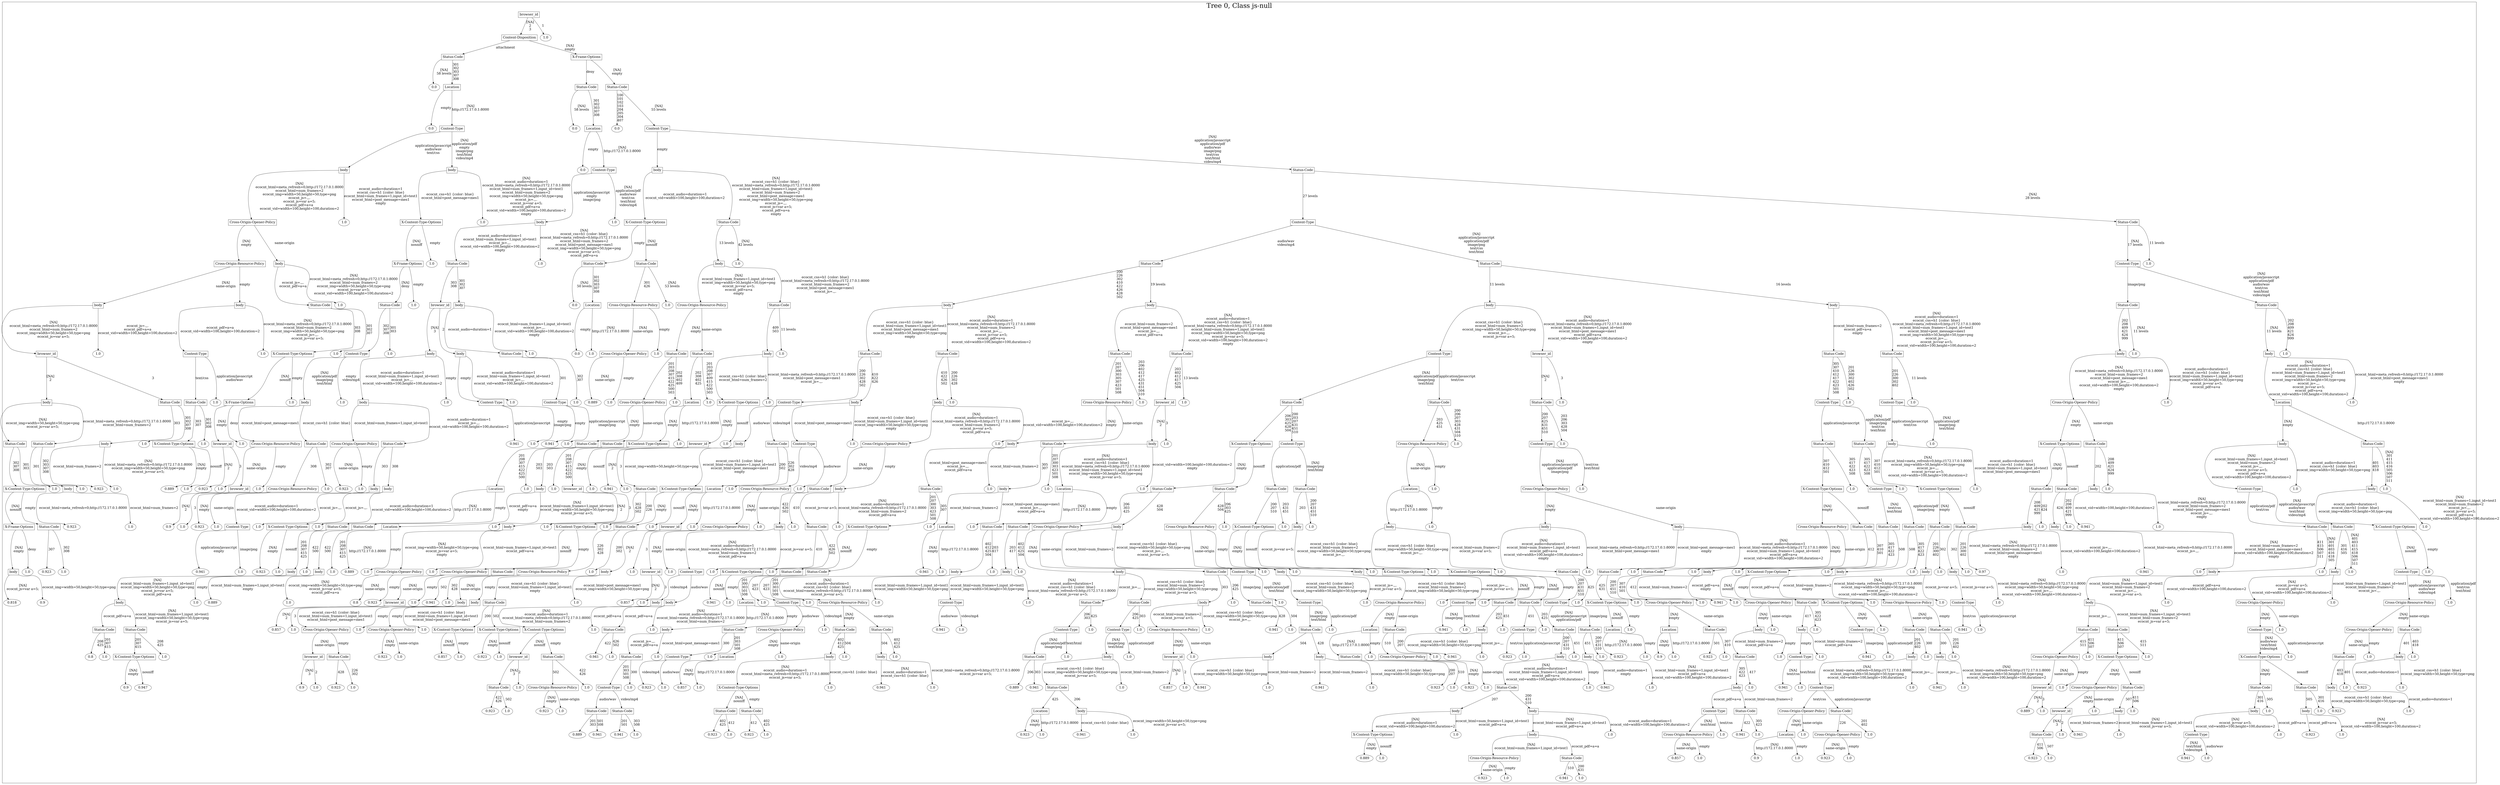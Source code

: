 /*
Generated by:
    http://https://github.com/h2oai/h2o-3/tree/master/h2o-genmodel/src/main/java/hex/genmodel/tools/PrintMojo.java
*/

/*
On a mac:

$ brew install graphviz
$ dot -Tpng file.gv -o file.png
$ open file.png
*/

digraph G {

subgraph cluster_0 {
/* Nodes */

/* Level 0 */
{
"SG_0_Node_0" [shape=box, fontsize=20, label="browser_id"]
}

/* Level 1 */
{
"SG_0_Node_1" [shape=box, fontsize=20, label="Content-Disposition"]
"SG_0_Node_443" [fontsize=20, label="1.0"]
}

/* Level 2 */
{
"SG_0_Node_2" [shape=box, fontsize=20, label="Status-Code"]
"SG_0_Node_3" [shape=box, fontsize=20, label="X-Frame-Options"]
}

/* Level 3 */
{
"SG_0_Node_444" [fontsize=20, label="0.0"]
"SG_0_Node_4" [shape=box, fontsize=20, label="Location"]
"SG_0_Node_5" [shape=box, fontsize=20, label="Status-Code"]
"SG_0_Node_6" [shape=box, fontsize=20, label="Status-Code"]
}

/* Level 4 */
{
"SG_0_Node_445" [fontsize=20, label="0.0"]
"SG_0_Node_7" [shape=box, fontsize=20, label="Content-Type"]
"SG_0_Node_446" [fontsize=20, label="0.0"]
"SG_0_Node_8" [shape=box, fontsize=20, label="Location"]
"SG_0_Node_447" [fontsize=20, label="0.0"]
"SG_0_Node_9" [shape=box, fontsize=20, label="Content-Type"]
}

/* Level 5 */
{
"SG_0_Node_10" [shape=box, fontsize=20, label="body"]
"SG_0_Node_11" [shape=box, fontsize=20, label="body"]
"SG_0_Node_448" [fontsize=20, label="0.0"]
"SG_0_Node_12" [shape=box, fontsize=20, label="Content-Type"]
"SG_0_Node_13" [shape=box, fontsize=20, label="body"]
"SG_0_Node_14" [shape=box, fontsize=20, label="Status-Code"]
}

/* Level 6 */
{
"SG_0_Node_15" [shape=box, fontsize=20, label="Cross-Origin-Opener-Policy"]
"SG_0_Node_449" [fontsize=20, label="1.0"]
"SG_0_Node_16" [shape=box, fontsize=20, label="X-Content-Type-Options"]
"SG_0_Node_450" [fontsize=20, label="1.0"]
"SG_0_Node_17" [shape=box, fontsize=20, label="body"]
"SG_0_Node_451" [fontsize=20, label="1.0"]
"SG_0_Node_18" [shape=box, fontsize=20, label="X-Content-Type-Options"]
"SG_0_Node_19" [shape=box, fontsize=20, label="Status-Code"]
"SG_0_Node_20" [shape=box, fontsize=20, label="Content-Type"]
"SG_0_Node_21" [shape=box, fontsize=20, label="Status-Code"]
}

/* Level 7 */
{
"SG_0_Node_22" [shape=box, fontsize=20, label="Cross-Origin-Resource-Policy"]
"SG_0_Node_23" [shape=box, fontsize=20, label="body"]
"SG_0_Node_24" [shape=box, fontsize=20, label="X-Frame-Options"]
"SG_0_Node_452" [fontsize=20, label="1.0"]
"SG_0_Node_25" [shape=box, fontsize=20, label="Status-Code"]
"SG_0_Node_453" [fontsize=20, label="1.0"]
"SG_0_Node_26" [shape=box, fontsize=20, label="Status-Code"]
"SG_0_Node_27" [shape=box, fontsize=20, label="Status-Code"]
"SG_0_Node_28" [shape=box, fontsize=20, label="body"]
"SG_0_Node_454" [fontsize=20, label="1.0"]
"SG_0_Node_29" [shape=box, fontsize=20, label="Status-Code"]
"SG_0_Node_30" [shape=box, fontsize=20, label="Status-Code"]
"SG_0_Node_31" [shape=box, fontsize=20, label="Content-Type"]
"SG_0_Node_455" [fontsize=20, label="1.0"]
}

/* Level 8 */
{
"SG_0_Node_32" [shape=box, fontsize=20, label="body"]
"SG_0_Node_33" [shape=box, fontsize=20, label="body"]
"SG_0_Node_34" [shape=box, fontsize=20, label="Status-Code"]
"SG_0_Node_456" [fontsize=20, label="1.0"]
"SG_0_Node_35" [shape=box, fontsize=20, label="Status-Code"]
"SG_0_Node_457" [fontsize=20, label="1.0"]
"SG_0_Node_36" [shape=box, fontsize=20, label="browser_id"]
"SG_0_Node_37" [shape=box, fontsize=20, label="body"]
"SG_0_Node_458" [fontsize=20, label="0.0"]
"SG_0_Node_38" [shape=box, fontsize=20, label="Location"]
"SG_0_Node_39" [shape=box, fontsize=20, label="Cross-Origin-Resource-Policy"]
"SG_0_Node_459" [fontsize=20, label="1.0"]
"SG_0_Node_40" [shape=box, fontsize=20, label="Cross-Origin-Resource-Policy"]
"SG_0_Node_41" [shape=box, fontsize=20, label="Status-Code"]
"SG_0_Node_42" [shape=box, fontsize=20, label="body"]
"SG_0_Node_43" [shape=box, fontsize=20, label="body"]
"SG_0_Node_44" [shape=box, fontsize=20, label="body"]
"SG_0_Node_45" [shape=box, fontsize=20, label="body"]
"SG_0_Node_46" [shape=box, fontsize=20, label="Status-Code"]
"SG_0_Node_47" [shape=box, fontsize=20, label="Status-Code"]
}

/* Level 9 */
{
"SG_0_Node_48" [shape=box, fontsize=20, label="browser_id"]
"SG_0_Node_460" [fontsize=20, label="1.0"]
"SG_0_Node_49" [shape=box, fontsize=20, label="Content-Type"]
"SG_0_Node_461" [fontsize=20, label="1.0"]
"SG_0_Node_50" [shape=box, fontsize=20, label="X-Content-Type-Options"]
"SG_0_Node_462" [fontsize=20, label="1.0"]
"SG_0_Node_51" [shape=box, fontsize=20, label="Content-Type"]
"SG_0_Node_463" [fontsize=20, label="1.0"]
"SG_0_Node_52" [shape=box, fontsize=20, label="body"]
"SG_0_Node_53" [shape=box, fontsize=20, label="body"]
"SG_0_Node_54" [shape=box, fontsize=20, label="Status-Code"]
"SG_0_Node_464" [fontsize=20, label="1.0"]
"SG_0_Node_465" [fontsize=20, label="0.0"]
"SG_0_Node_466" [fontsize=20, label="1.0"]
"SG_0_Node_55" [shape=box, fontsize=20, label="Cross-Origin-Opener-Policy"]
"SG_0_Node_467" [fontsize=20, label="1.0"]
"SG_0_Node_56" [shape=box, fontsize=20, label="Status-Code"]
"SG_0_Node_57" [shape=box, fontsize=20, label="Status-Code"]
"SG_0_Node_58" [shape=box, fontsize=20, label="body"]
"SG_0_Node_468" [fontsize=20, label="1.0"]
"SG_0_Node_59" [shape=box, fontsize=20, label="Status-Code"]
"SG_0_Node_60" [shape=box, fontsize=20, label="Status-Code"]
"SG_0_Node_61" [shape=box, fontsize=20, label="Status-Code"]
"SG_0_Node_62" [shape=box, fontsize=20, label="Status-Code"]
"SG_0_Node_63" [shape=box, fontsize=20, label="Content-Type"]
"SG_0_Node_64" [shape=box, fontsize=20, label="browser_id"]
"SG_0_Node_65" [shape=box, fontsize=20, label="Status-Code"]
"SG_0_Node_66" [shape=box, fontsize=20, label="Status-Code"]
"SG_0_Node_67" [shape=box, fontsize=20, label="body"]
"SG_0_Node_469" [fontsize=20, label="1.0"]
"SG_0_Node_68" [shape=box, fontsize=20, label="body"]
"SG_0_Node_470" [fontsize=20, label="1.0"]
}

/* Level 10 */
{
"SG_0_Node_69" [shape=box, fontsize=20, label="body"]
"SG_0_Node_70" [shape=box, fontsize=20, label="Status-Code"]
"SG_0_Node_71" [shape=box, fontsize=20, label="Status-Code"]
"SG_0_Node_471" [fontsize=20, label="1.0"]
"SG_0_Node_72" [shape=box, fontsize=20, label="X-Frame-Options"]
"SG_0_Node_472" [fontsize=20, label="1.0"]
"SG_0_Node_73" [shape=box, fontsize=20, label="body"]
"SG_0_Node_473" [fontsize=20, label="1.0"]
"SG_0_Node_74" [shape=box, fontsize=20, label="body"]
"SG_0_Node_474" [fontsize=20, label="1.0"]
"SG_0_Node_75" [shape=box, fontsize=20, label="Content-Type"]
"SG_0_Node_475" [fontsize=20, label="1.0"]
"SG_0_Node_76" [shape=box, fontsize=20, label="Content-Type"]
"SG_0_Node_476" [fontsize=20, label="1.0"]
"SG_0_Node_477" [fontsize=20, label="0.889"]
"SG_0_Node_478" [fontsize=20, label="1.0"]
"SG_0_Node_78" [shape=box, fontsize=20, label="Cross-Origin-Opener-Policy"]
"SG_0_Node_479" [fontsize=20, label="1.0"]
"SG_0_Node_79" [shape=box, fontsize=20, label="Location"]
"SG_0_Node_480" [fontsize=20, label="1.0"]
"SG_0_Node_80" [shape=box, fontsize=20, label="X-Content-Type-Options"]
"SG_0_Node_481" [fontsize=20, label="1.0"]
"SG_0_Node_81" [shape=box, fontsize=20, label="Content-Type"]
"SG_0_Node_82" [shape=box, fontsize=20, label="body"]
"SG_0_Node_83" [shape=box, fontsize=20, label="body"]
"SG_0_Node_482" [fontsize=20, label="1.0"]
"SG_0_Node_84" [shape=box, fontsize=20, label="Cross-Origin-Resource-Policy"]
"SG_0_Node_483" [fontsize=20, label="1.0"]
"SG_0_Node_85" [shape=box, fontsize=20, label="browser_id"]
"SG_0_Node_484" [fontsize=20, label="1.0"]
"SG_0_Node_86" [shape=box, fontsize=20, label="Status-Code"]
"SG_0_Node_87" [shape=box, fontsize=20, label="Status-Code"]
"SG_0_Node_88" [shape=box, fontsize=20, label="Status-Code"]
"SG_0_Node_485" [fontsize=20, label="1.0"]
"SG_0_Node_89" [shape=box, fontsize=20, label="Content-Type"]
"SG_0_Node_486" [fontsize=20, label="1.0"]
"SG_0_Node_90" [shape=box, fontsize=20, label="Content-Type"]
"SG_0_Node_487" [fontsize=20, label="1.0"]
"SG_0_Node_91" [shape=box, fontsize=20, label="Cross-Origin-Opener-Policy"]
"SG_0_Node_488" [fontsize=20, label="1.0"]
"SG_0_Node_92" [shape=box, fontsize=20, label="Location"]
"SG_0_Node_489" [fontsize=20, label="1.0"]
}

/* Level 11 */
{
"SG_0_Node_93" [shape=box, fontsize=20, label="Status-Code"]
"SG_0_Node_94" [shape=box, fontsize=20, label="Status-Code"]
"SG_0_Node_95" [shape=box, fontsize=20, label="body"]
"SG_0_Node_490" [fontsize=20, label="1.0"]
"SG_0_Node_96" [shape=box, fontsize=20, label="X-Content-Type-Options"]
"SG_0_Node_491" [fontsize=20, label="1.0"]
"SG_0_Node_97" [shape=box, fontsize=20, label="browser_id"]
"SG_0_Node_492" [fontsize=20, label="1.0"]
"SG_0_Node_98" [shape=box, fontsize=20, label="Cross-Origin-Resource-Policy"]
"SG_0_Node_99" [shape=box, fontsize=20, label="Status-Code"]
"SG_0_Node_100" [shape=box, fontsize=20, label="Cross-Origin-Opener-Policy"]
"SG_0_Node_101" [shape=box, fontsize=20, label="Status-Code"]
"SG_0_Node_493" [fontsize=20, label="0.941"]
"SG_0_Node_494" [fontsize=20, label="1.0"]
"SG_0_Node_495" [fontsize=20, label="0.941"]
"SG_0_Node_496" [fontsize=20, label="1.0"]
"SG_0_Node_104" [shape=box, fontsize=20, label="Status-Code"]
"SG_0_Node_105" [shape=box, fontsize=20, label="Status-Code"]
"SG_0_Node_106" [shape=box, fontsize=20, label="X-Content-Type-Options"]
"SG_0_Node_497" [fontsize=20, label="1.0"]
"SG_0_Node_107" [shape=box, fontsize=20, label="browser_id"]
"SG_0_Node_498" [fontsize=20, label="1.0"]
"SG_0_Node_108" [shape=box, fontsize=20, label="body"]
"SG_0_Node_109" [shape=box, fontsize=20, label="Status-Code"]
"SG_0_Node_110" [shape=box, fontsize=20, label="Content-Type"]
"SG_0_Node_499" [fontsize=20, label="1.0"]
"SG_0_Node_111" [shape=box, fontsize=20, label="Cross-Origin-Opener-Policy"]
"SG_0_Node_500" [fontsize=20, label="1.0"]
"SG_0_Node_112" [shape=box, fontsize=20, label="body"]
"SG_0_Node_113" [shape=box, fontsize=20, label="Status-Code"]
"SG_0_Node_114" [shape=box, fontsize=20, label="body"]
"SG_0_Node_501" [fontsize=20, label="1.0"]
"SG_0_Node_115" [shape=box, fontsize=20, label="X-Content-Type-Options"]
"SG_0_Node_116" [shape=box, fontsize=20, label="Content-Type"]
"SG_0_Node_117" [shape=box, fontsize=20, label="Cross-Origin-Resource-Policy"]
"SG_0_Node_502" [fontsize=20, label="1.0"]
"SG_0_Node_118" [shape=box, fontsize=20, label="Content-Type"]
"SG_0_Node_503" [fontsize=20, label="1.0"]
"SG_0_Node_119" [shape=box, fontsize=20, label="Status-Code"]
"SG_0_Node_120" [shape=box, fontsize=20, label="Status-Code"]
"SG_0_Node_121" [shape=box, fontsize=20, label="body"]
"SG_0_Node_504" [fontsize=20, label="1.0"]
"SG_0_Node_122" [shape=box, fontsize=20, label="X-Content-Type-Options"]
"SG_0_Node_123" [shape=box, fontsize=20, label="Status-Code"]
"SG_0_Node_124" [shape=box, fontsize=20, label="body"]
"SG_0_Node_125" [shape=box, fontsize=20, label="Status-Code"]
}

/* Level 12 */
{
"SG_0_Node_126" [shape=box, fontsize=20, label="X-Content-Type-Options"]
"SG_0_Node_505" [fontsize=20, label="1.0"]
"SG_0_Node_127" [shape=box, fontsize=20, label="body"]
"SG_0_Node_506" [fontsize=20, label="1.0"]
"SG_0_Node_507" [fontsize=20, label="0.923"]
"SG_0_Node_508" [fontsize=20, label="1.0"]
"SG_0_Node_509" [fontsize=20, label="0.889"]
"SG_0_Node_510" [fontsize=20, label="1.0"]
"SG_0_Node_511" [fontsize=20, label="0.923"]
"SG_0_Node_512" [fontsize=20, label="1.0"]
"SG_0_Node_131" [shape=box, fontsize=20, label="browser_id"]
"SG_0_Node_513" [fontsize=20, label="1.0"]
"SG_0_Node_132" [shape=box, fontsize=20, label="Cross-Origin-Resource-Policy"]
"SG_0_Node_514" [fontsize=20, label="1.0"]
"SG_0_Node_515" [fontsize=20, label="0.923"]
"SG_0_Node_516" [fontsize=20, label="1.0"]
"SG_0_Node_134" [shape=box, fontsize=20, label="body"]
"SG_0_Node_135" [shape=box, fontsize=20, label="body"]
"SG_0_Node_136" [shape=box, fontsize=20, label="Location"]
"SG_0_Node_517" [fontsize=20, label="1.0"]
"SG_0_Node_137" [shape=box, fontsize=20, label="body"]
"SG_0_Node_518" [fontsize=20, label="1.0"]
"SG_0_Node_138" [shape=box, fontsize=20, label="browser_id"]
"SG_0_Node_519" [fontsize=20, label="1.0"]
"SG_0_Node_520" [fontsize=20, label="0.941"]
"SG_0_Node_521" [fontsize=20, label="1.0"]
"SG_0_Node_140" [shape=box, fontsize=20, label="Status-Code"]
"SG_0_Node_141" [shape=box, fontsize=20, label="X-Content-Type-Options"]
"SG_0_Node_142" [shape=box, fontsize=20, label="Location"]
"SG_0_Node_522" [fontsize=20, label="1.0"]
"SG_0_Node_143" [shape=box, fontsize=20, label="Cross-Origin-Resource-Policy"]
"SG_0_Node_523" [fontsize=20, label="1.0"]
"SG_0_Node_144" [shape=box, fontsize=20, label="Status-Code"]
"SG_0_Node_145" [shape=box, fontsize=20, label="body"]
"SG_0_Node_146" [shape=box, fontsize=20, label="Status-Code"]
"SG_0_Node_524" [fontsize=20, label="1.0"]
"SG_0_Node_147" [shape=box, fontsize=20, label="body"]
"SG_0_Node_525" [fontsize=20, label="1.0"]
"SG_0_Node_148" [shape=box, fontsize=20, label="Location"]
"SG_0_Node_526" [fontsize=20, label="1.0"]
"SG_0_Node_149" [shape=box, fontsize=20, label="Status-Code"]
"SG_0_Node_150" [shape=box, fontsize=20, label="Status-Code"]
"SG_0_Node_151" [shape=box, fontsize=20, label="Status-Code"]
"SG_0_Node_152" [shape=box, fontsize=20, label="Status-Code"]
"SG_0_Node_153" [shape=box, fontsize=20, label="Location"]
"SG_0_Node_527" [fontsize=20, label="1.0"]
"SG_0_Node_154" [shape=box, fontsize=20, label="Cross-Origin-Opener-Policy"]
"SG_0_Node_528" [fontsize=20, label="1.0"]
"SG_0_Node_155" [shape=box, fontsize=20, label="X-Content-Type-Options"]
"SG_0_Node_529" [fontsize=20, label="1.0"]
"SG_0_Node_156" [shape=box, fontsize=20, label="Content-Type"]
"SG_0_Node_530" [fontsize=20, label="1.0"]
"SG_0_Node_157" [shape=box, fontsize=20, label="X-Content-Type-Options"]
"SG_0_Node_531" [fontsize=20, label="1.0"]
"SG_0_Node_158" [shape=box, fontsize=20, label="Status-Code"]
"SG_0_Node_159" [shape=box, fontsize=20, label="Status-Code"]
"SG_0_Node_160" [shape=box, fontsize=20, label="body"]
"SG_0_Node_532" [fontsize=20, label="1.0"]
"SG_0_Node_161" [shape=box, fontsize=20, label="Content-Type"]
"SG_0_Node_533" [fontsize=20, label="1.0"]
"SG_0_Node_162" [shape=box, fontsize=20, label="body"]
"SG_0_Node_534" [fontsize=20, label="1.0"]
}

/* Level 13 */
{
"SG_0_Node_163" [shape=box, fontsize=20, label="X-Frame-Options"]
"SG_0_Node_164" [shape=box, fontsize=20, label="Status-Code"]
"SG_0_Node_535" [fontsize=20, label="0.923"]
"SG_0_Node_536" [fontsize=20, label="1.0"]
"SG_0_Node_537" [fontsize=20, label="0.9"]
"SG_0_Node_538" [fontsize=20, label="1.0"]
"SG_0_Node_539" [fontsize=20, label="0.923"]
"SG_0_Node_540" [fontsize=20, label="1.0"]
"SG_0_Node_168" [shape=box, fontsize=20, label="Content-Type"]
"SG_0_Node_541" [fontsize=20, label="1.0"]
"SG_0_Node_169" [shape=box, fontsize=20, label="X-Content-Type-Options"]
"SG_0_Node_542" [fontsize=20, label="1.0"]
"SG_0_Node_170" [shape=box, fontsize=20, label="Status-Code"]
"SG_0_Node_171" [shape=box, fontsize=20, label="Status-Code"]
"SG_0_Node_172" [shape=box, fontsize=20, label="Location"]
"SG_0_Node_543" [fontsize=20, label="1.0"]
"SG_0_Node_173" [shape=box, fontsize=20, label="body"]
"SG_0_Node_544" [fontsize=20, label="1.0"]
"SG_0_Node_174" [shape=box, fontsize=20, label="X-Content-Type-Options"]
"SG_0_Node_545" [fontsize=20, label="1.0"]
"SG_0_Node_175" [shape=box, fontsize=20, label="Status-Code"]
"SG_0_Node_546" [fontsize=20, label="1.0"]
"SG_0_Node_176" [shape=box, fontsize=20, label="browser_id"]
"SG_0_Node_547" [fontsize=20, label="1.0"]
"SG_0_Node_177" [shape=box, fontsize=20, label="Cross-Origin-Opener-Policy"]
"SG_0_Node_548" [fontsize=20, label="1.0"]
"SG_0_Node_178" [shape=box, fontsize=20, label="body"]
"SG_0_Node_549" [fontsize=20, label="1.0"]
"SG_0_Node_179" [shape=box, fontsize=20, label="Status-Code"]
"SG_0_Node_550" [fontsize=20, label="1.0"]
"SG_0_Node_180" [shape=box, fontsize=20, label="X-Content-Type-Options"]
"SG_0_Node_551" [fontsize=20, label="1.0"]
"SG_0_Node_181" [shape=box, fontsize=20, label="Location"]
"SG_0_Node_552" [fontsize=20, label="1.0"]
"SG_0_Node_182" [shape=box, fontsize=20, label="Status-Code"]
"SG_0_Node_183" [shape=box, fontsize=20, label="Status-Code"]
"SG_0_Node_184" [shape=box, fontsize=20, label="Cross-Origin-Opener-Policy"]
"SG_0_Node_185" [shape=box, fontsize=20, label="body"]
"SG_0_Node_186" [shape=box, fontsize=20, label="Cross-Origin-Resource-Policy"]
"SG_0_Node_553" [fontsize=20, label="1.0"]
"SG_0_Node_187" [shape=box, fontsize=20, label="X-Content-Type-Options"]
"SG_0_Node_554" [fontsize=20, label="1.0"]
"SG_0_Node_188" [shape=box, fontsize=20, label="body"]
"SG_0_Node_555" [fontsize=20, label="1.0"]
"SG_0_Node_189" [shape=box, fontsize=20, label="body"]
"SG_0_Node_556" [fontsize=20, label="1.0"]
"SG_0_Node_190" [shape=box, fontsize=20, label="body"]
"SG_0_Node_191" [shape=box, fontsize=20, label="body"]
"SG_0_Node_192" [shape=box, fontsize=20, label="Cross-Origin-Resource-Policy"]
"SG_0_Node_193" [shape=box, fontsize=20, label="Status-Code"]
"SG_0_Node_194" [shape=box, fontsize=20, label="Status-Code"]
"SG_0_Node_195" [shape=box, fontsize=20, label="Status-Code"]
"SG_0_Node_196" [shape=box, fontsize=20, label="Status-Code"]
"SG_0_Node_197" [shape=box, fontsize=20, label="Status-Code"]
"SG_0_Node_198" [shape=box, fontsize=20, label="body"]
"SG_0_Node_557" [fontsize=20, label="1.0"]
"SG_0_Node_199" [shape=box, fontsize=20, label="body"]
"SG_0_Node_558" [fontsize=20, label="1.0"]
"SG_0_Node_559" [fontsize=20, label="0.941"]
"SG_0_Node_560" [fontsize=20, label="1.0"]
"SG_0_Node_201" [shape=box, fontsize=20, label="Status-Code"]
"SG_0_Node_202" [shape=box, fontsize=20, label="Status-Code"]
"SG_0_Node_203" [shape=box, fontsize=20, label="X-Content-Type-Options"]
"SG_0_Node_561" [fontsize=20, label="1.0"]
}

/* Level 14 */
{
"SG_0_Node_204" [shape=box, fontsize=20, label="body"]
"SG_0_Node_562" [fontsize=20, label="1.0"]
"SG_0_Node_563" [fontsize=20, label="0.923"]
"SG_0_Node_564" [fontsize=20, label="1.0"]
"SG_0_Node_565" [fontsize=20, label="0.941"]
"SG_0_Node_566" [fontsize=20, label="1.0"]
"SG_0_Node_567" [fontsize=20, label="0.923"]
"SG_0_Node_568" [fontsize=20, label="1.0"]
"SG_0_Node_208" [shape=box, fontsize=20, label="body"]
"SG_0_Node_569" [fontsize=20, label="1.0"]
"SG_0_Node_209" [shape=box, fontsize=20, label="body"]
"SG_0_Node_570" [fontsize=20, label="1.0"]
"SG_0_Node_571" [fontsize=20, label="0.889"]
"SG_0_Node_572" [fontsize=20, label="1.0"]
"SG_0_Node_211" [shape=box, fontsize=20, label="Cross-Origin-Opener-Policy"]
"SG_0_Node_573" [fontsize=20, label="1.0"]
"SG_0_Node_212" [shape=box, fontsize=20, label="Cross-Origin-Opener-Policy"]
"SG_0_Node_213" [shape=box, fontsize=20, label="Status-Code"]
"SG_0_Node_214" [shape=box, fontsize=20, label="Cross-Origin-Resource-Policy"]
"SG_0_Node_574" [fontsize=20, label="1.0"]
"SG_0_Node_215" [shape=box, fontsize=20, label="body"]
"SG_0_Node_575" [fontsize=20, label="1.0"]
"SG_0_Node_216" [shape=box, fontsize=20, label="browser_id"]
"SG_0_Node_576" [fontsize=20, label="1.0"]
"SG_0_Node_217" [shape=box, fontsize=20, label="Content-Type"]
"SG_0_Node_577" [fontsize=20, label="1.0"]
"SG_0_Node_218" [shape=box, fontsize=20, label="X-Content-Type-Options"]
"SG_0_Node_578" [fontsize=20, label="1.0"]
"SG_0_Node_219" [shape=box, fontsize=20, label="Status-Code"]
"SG_0_Node_220" [shape=box, fontsize=20, label="Status-Code"]
"SG_0_Node_579" [fontsize=20, label="0.941"]
"SG_0_Node_580" [fontsize=20, label="1.0"]
"SG_0_Node_222" [shape=box, fontsize=20, label="body"]
"SG_0_Node_581" [fontsize=20, label="1.0"]
"SG_0_Node_223" [shape=box, fontsize=20, label="body"]
"SG_0_Node_582" [fontsize=20, label="1.0"]
"SG_0_Node_224" [shape=box, fontsize=20, label="body"]
"SG_0_Node_225" [shape=box, fontsize=20, label="Status-Code"]
"SG_0_Node_226" [shape=box, fontsize=20, label="Content-Type"]
"SG_0_Node_583" [fontsize=20, label="1.0"]
"SG_0_Node_227" [shape=box, fontsize=20, label="body"]
"SG_0_Node_584" [fontsize=20, label="1.0"]
"SG_0_Node_228" [shape=box, fontsize=20, label="body"]
"SG_0_Node_585" [fontsize=20, label="1.0"]
"SG_0_Node_229" [shape=box, fontsize=20, label="X-Content-Type-Options"]
"SG_0_Node_586" [fontsize=20, label="1.0"]
"SG_0_Node_230" [shape=box, fontsize=20, label="X-Content-Type-Options"]
"SG_0_Node_587" [fontsize=20, label="1.0"]
"SG_0_Node_231" [shape=box, fontsize=20, label="Status-Code"]
"SG_0_Node_588" [fontsize=20, label="1.0"]
"SG_0_Node_232" [shape=box, fontsize=20, label="Status-Code"]
"SG_0_Node_589" [fontsize=20, label="1.0"]
"SG_0_Node_233" [shape=box, fontsize=20, label="Status-Code"]
"SG_0_Node_590" [fontsize=20, label="1.0"]
"SG_0_Node_234" [shape=box, fontsize=20, label="body"]
"SG_0_Node_591" [fontsize=20, label="1.0"]
"SG_0_Node_235" [shape=box, fontsize=20, label="X-Content-Type-Options"]
"SG_0_Node_592" [fontsize=20, label="1.0"]
"SG_0_Node_236" [shape=box, fontsize=20, label="body"]
"SG_0_Node_593" [fontsize=20, label="1.0"]
"SG_0_Node_237" [shape=box, fontsize=20, label="body"]
"SG_0_Node_594" [fontsize=20, label="1.0"]
"SG_0_Node_238" [shape=box, fontsize=20, label="body"]
"SG_0_Node_595" [fontsize=20, label="1.0"]
"SG_0_Node_596" [fontsize=20, label="0.97"]
"SG_0_Node_597" [fontsize=20, label="1.0"]
"SG_0_Node_598" [fontsize=20, label="0.941"]
"SG_0_Node_599" [fontsize=20, label="1.0"]
"SG_0_Node_241" [shape=box, fontsize=20, label="body"]
"SG_0_Node_600" [fontsize=20, label="1.0"]
"SG_0_Node_242" [shape=box, fontsize=20, label="body"]
"SG_0_Node_601" [fontsize=20, label="1.0"]
"SG_0_Node_243" [shape=box, fontsize=20, label="Content-Type"]
"SG_0_Node_602" [fontsize=20, label="1.0"]
}

/* Level 15 */
{
"SG_0_Node_603" [fontsize=20, label="0.818"]
"SG_0_Node_604" [fontsize=20, label="0.9"]
"SG_0_Node_246" [shape=box, fontsize=20, label="body"]
"SG_0_Node_605" [fontsize=20, label="1.0"]
"SG_0_Node_606" [fontsize=20, label="0.889"]
"SG_0_Node_607" [fontsize=20, label="1.0"]
"SG_0_Node_608" [fontsize=20, label="0.8"]
"SG_0_Node_609" [fontsize=20, label="0.923"]
"SG_0_Node_250" [shape=box, fontsize=20, label="browser_id"]
"SG_0_Node_610" [fontsize=20, label="1.0"]
"SG_0_Node_611" [fontsize=20, label="0.941"]
"SG_0_Node_612" [fontsize=20, label="1.0"]
"SG_0_Node_252" [shape=box, fontsize=20, label="body"]
"SG_0_Node_253" [shape=box, fontsize=20, label="body"]
"SG_0_Node_254" [shape=box, fontsize=20, label="Status-Code"]
"SG_0_Node_613" [fontsize=20, label="1.0"]
"SG_0_Node_614" [fontsize=20, label="0.857"]
"SG_0_Node_615" [fontsize=20, label="1.0"]
"SG_0_Node_256" [shape=box, fontsize=20, label="body"]
"SG_0_Node_257" [shape=box, fontsize=20, label="body"]
"SG_0_Node_616" [fontsize=20, label="0.941"]
"SG_0_Node_617" [fontsize=20, label="1.0"]
"SG_0_Node_259" [shape=box, fontsize=20, label="Location"]
"SG_0_Node_618" [fontsize=20, label="1.0"]
"SG_0_Node_260" [shape=box, fontsize=20, label="Content-Type"]
"SG_0_Node_619" [fontsize=20, label="1.0"]
"SG_0_Node_261" [shape=box, fontsize=20, label="Cross-Origin-Resource-Policy"]
"SG_0_Node_620" [fontsize=20, label="1.0"]
"SG_0_Node_262" [shape=box, fontsize=20, label="Content-Type"]
"SG_0_Node_621" [fontsize=20, label="1.0"]
"SG_0_Node_263" [shape=box, fontsize=20, label="Status-Code"]
"SG_0_Node_264" [shape=box, fontsize=20, label="Status-Code"]
"SG_0_Node_265" [shape=box, fontsize=20, label="body"]
"SG_0_Node_622" [fontsize=20, label="1.0"]
"SG_0_Node_266" [shape=box, fontsize=20, label="Status-Code"]
"SG_0_Node_623" [fontsize=20, label="1.0"]
"SG_0_Node_267" [shape=box, fontsize=20, label="Content-Type"]
"SG_0_Node_624" [fontsize=20, label="1.0"]
"SG_0_Node_268" [shape=box, fontsize=20, label="Cross-Origin-Resource-Policy"]
"SG_0_Node_625" [fontsize=20, label="1.0"]
"SG_0_Node_269" [shape=box, fontsize=20, label="Content-Type"]
"SG_0_Node_626" [fontsize=20, label="1.0"]
"SG_0_Node_270" [shape=box, fontsize=20, label="Status-Code"]
"SG_0_Node_271" [shape=box, fontsize=20, label="Status-Code"]
"SG_0_Node_272" [shape=box, fontsize=20, label="Content-Type"]
"SG_0_Node_627" [fontsize=20, label="1.0"]
"SG_0_Node_273" [shape=box, fontsize=20, label="X-Content-Type-Options"]
"SG_0_Node_628" [fontsize=20, label="1.0"]
"SG_0_Node_274" [shape=box, fontsize=20, label="Cross-Origin-Opener-Policy"]
"SG_0_Node_629" [fontsize=20, label="1.0"]
"SG_0_Node_630" [fontsize=20, label="0.941"]
"SG_0_Node_631" [fontsize=20, label="1.0"]
"SG_0_Node_276" [shape=box, fontsize=20, label="Cross-Origin-Opener-Policy"]
"SG_0_Node_277" [shape=box, fontsize=20, label="Status-Code"]
"SG_0_Node_278" [shape=box, fontsize=20, label="X-Content-Type-Options"]
"SG_0_Node_632" [fontsize=20, label="1.0"]
"SG_0_Node_279" [shape=box, fontsize=20, label="Cross-Origin-Resource-Policy"]
"SG_0_Node_633" [fontsize=20, label="1.0"]
"SG_0_Node_280" [shape=box, fontsize=20, label="Content-Type"]
"SG_0_Node_634" [fontsize=20, label="1.0"]
"SG_0_Node_281" [shape=box, fontsize=20, label="body"]
"SG_0_Node_635" [fontsize=20, label="1.0"]
"SG_0_Node_282" [shape=box, fontsize=20, label="Cross-Origin-Opener-Policy"]
"SG_0_Node_636" [fontsize=20, label="1.0"]
"SG_0_Node_283" [shape=box, fontsize=20, label="Cross-Origin-Resource-Policy"]
"SG_0_Node_637" [fontsize=20, label="1.0"]
}

/* Level 16 */
{
"SG_0_Node_284" [shape=box, fontsize=20, label="Status-Code"]
"SG_0_Node_285" [shape=box, fontsize=20, label="Status-Code"]
"SG_0_Node_638" [fontsize=20, label="0.857"]
"SG_0_Node_639" [fontsize=20, label="1.0"]
"SG_0_Node_287" [shape=box, fontsize=20, label="Cross-Origin-Opener-Policy"]
"SG_0_Node_640" [fontsize=20, label="1.0"]
"SG_0_Node_288" [shape=box, fontsize=20, label="Cross-Origin-Opener-Policy"]
"SG_0_Node_641" [fontsize=20, label="1.0"]
"SG_0_Node_289" [shape=box, fontsize=20, label="X-Content-Type-Options"]
"SG_0_Node_290" [shape=box, fontsize=20, label="X-Content-Type-Options"]
"SG_0_Node_291" [shape=box, fontsize=20, label="X-Content-Type-Options"]
"SG_0_Node_642" [fontsize=20, label="1.0"]
"SG_0_Node_292" [shape=box, fontsize=20, label="Status-Code"]
"SG_0_Node_643" [fontsize=20, label="1.0"]
"SG_0_Node_293" [shape=box, fontsize=20, label="body"]
"SG_0_Node_294" [shape=box, fontsize=20, label="Status-Code"]
"SG_0_Node_295" [shape=box, fontsize=20, label="Cross-Origin-Opener-Policy"]
"SG_0_Node_644" [fontsize=20, label="1.0"]
"SG_0_Node_296" [shape=box, fontsize=20, label="Status-Code"]
"SG_0_Node_297" [shape=box, fontsize=20, label="Status-Code"]
"SG_0_Node_645" [fontsize=20, label="0.941"]
"SG_0_Node_646" [fontsize=20, label="1.0"]
"SG_0_Node_299" [shape=box, fontsize=20, label="Content-Type"]
"SG_0_Node_647" [fontsize=20, label="1.0"]
"SG_0_Node_300" [shape=box, fontsize=20, label="Content-Type"]
"SG_0_Node_648" [fontsize=20, label="1.0"]
"SG_0_Node_301" [shape=box, fontsize=20, label="Cross-Origin-Resource-Policy"]
"SG_0_Node_649" [fontsize=20, label="1.0"]
"SG_0_Node_650" [fontsize=20, label="0.941"]
"SG_0_Node_651" [fontsize=20, label="1.0"]
"SG_0_Node_303" [shape=box, fontsize=20, label="Status-Code"]
"SG_0_Node_652" [fontsize=20, label="1.0"]
"SG_0_Node_304" [shape=box, fontsize=20, label="Location"]
"SG_0_Node_305" [shape=box, fontsize=20, label="Status-Code"]
"SG_0_Node_653" [fontsize=20, label="0.941"]
"SG_0_Node_654" [fontsize=20, label="1.0"]
"SG_0_Node_307" [shape=box, fontsize=20, label="body"]
"SG_0_Node_655" [fontsize=20, label="1.0"]
"SG_0_Node_308" [shape=box, fontsize=20, label="Content-Type"]
"SG_0_Node_656" [fontsize=20, label="1.0"]
"SG_0_Node_309" [shape=box, fontsize=20, label="Status-Code"]
"SG_0_Node_310" [shape=box, fontsize=20, label="Status-Code"]
"SG_0_Node_311" [shape=box, fontsize=20, label="Location"]
"SG_0_Node_657" [fontsize=20, label="1.0"]
"SG_0_Node_312" [shape=box, fontsize=20, label="Location"]
"SG_0_Node_313" [shape=box, fontsize=20, label="Status-Code"]
"SG_0_Node_314" [shape=box, fontsize=20, label="body"]
"SG_0_Node_658" [fontsize=20, label="1.0"]
"SG_0_Node_315" [shape=box, fontsize=20, label="body"]
"SG_0_Node_659" [fontsize=20, label="1.0"]
"SG_0_Node_316" [shape=box, fontsize=20, label="Content-Type"]
"SG_0_Node_660" [fontsize=20, label="1.0"]
"SG_0_Node_317" [shape=box, fontsize=20, label="Status-Code"]
"SG_0_Node_318" [shape=box, fontsize=20, label="Status-Code"]
"SG_0_Node_661" [fontsize=20, label="0.941"]
"SG_0_Node_662" [fontsize=20, label="1.0"]
"SG_0_Node_320" [shape=box, fontsize=20, label="Status-Code"]
"SG_0_Node_321" [shape=box, fontsize=20, label="Status-Code"]
"SG_0_Node_322" [shape=box, fontsize=20, label="Content-Type"]
"SG_0_Node_663" [fontsize=20, label="1.0"]
"SG_0_Node_323" [shape=box, fontsize=20, label="Cross-Origin-Opener-Policy"]
"SG_0_Node_324" [shape=box, fontsize=20, label="Status-Code"]
}

/* Level 17 */
{
"SG_0_Node_664" [fontsize=20, label="0.8"]
"SG_0_Node_665" [fontsize=20, label="1.0"]
"SG_0_Node_326" [shape=box, fontsize=20, label="X-Content-Type-Options"]
"SG_0_Node_666" [fontsize=20, label="1.0"]
"SG_0_Node_327" [shape=box, fontsize=20, label="browser_id"]
"SG_0_Node_328" [shape=box, fontsize=20, label="Status-Code"]
"SG_0_Node_667" [fontsize=20, label="0.923"]
"SG_0_Node_668" [fontsize=20, label="1.0"]
"SG_0_Node_669" [fontsize=20, label="0.857"]
"SG_0_Node_670" [fontsize=20, label="1.0"]
"SG_0_Node_671" [fontsize=20, label="0.923"]
"SG_0_Node_672" [fontsize=20, label="1.0"]
"SG_0_Node_332" [shape=box, fontsize=20, label="browser_id"]
"SG_0_Node_333" [shape=box, fontsize=20, label="Status-Code"]
"SG_0_Node_673" [fontsize=20, label="0.941"]
"SG_0_Node_674" [fontsize=20, label="1.0"]
"SG_0_Node_335" [shape=box, fontsize=20, label="Status-Code"]
"SG_0_Node_675" [fontsize=20, label="1.0"]
"SG_0_Node_336" [shape=box, fontsize=20, label="Content-Type"]
"SG_0_Node_676" [fontsize=20, label="1.0"]
"SG_0_Node_337" [shape=box, fontsize=20, label="Location"]
"SG_0_Node_677" [fontsize=20, label="1.0"]
"SG_0_Node_338" [shape=box, fontsize=20, label="body"]
"SG_0_Node_678" [fontsize=20, label="1.0"]
"SG_0_Node_339" [shape=box, fontsize=20, label="body"]
"SG_0_Node_679" [fontsize=20, label="1.0"]
"SG_0_Node_340" [shape=box, fontsize=20, label="Status-Code"]
"SG_0_Node_680" [fontsize=20, label="1.0"]
"SG_0_Node_341" [shape=box, fontsize=20, label="body"]
"SG_0_Node_681" [fontsize=20, label="1.0"]
"SG_0_Node_342" [shape=box, fontsize=20, label="browser_id"]
"SG_0_Node_682" [fontsize=20, label="1.0"]
"SG_0_Node_343" [shape=box, fontsize=20, label="body"]
"SG_0_Node_344" [shape=box, fontsize=20, label="body"]
"SG_0_Node_345" [shape=box, fontsize=20, label="Status-Code"]
"SG_0_Node_683" [fontsize=20, label="1.0"]
"SG_0_Node_346" [shape=box, fontsize=20, label="Cross-Origin-Opener-Policy"]
"SG_0_Node_684" [fontsize=20, label="1.0"]
"SG_0_Node_685" [fontsize=20, label="0.941"]
"SG_0_Node_686" [fontsize=20, label="1.0"]
"SG_0_Node_687" [fontsize=20, label="0.923"]
"SG_0_Node_688" [fontsize=20, label="1.0"]
"SG_0_Node_349" [shape=box, fontsize=20, label="body"]
"SG_0_Node_689" [fontsize=20, label="1.0"]
"SG_0_Node_350" [shape=box, fontsize=20, label="body"]
"SG_0_Node_690" [fontsize=20, label="1.0"]
"SG_0_Node_691" [fontsize=20, label="0.923"]
"SG_0_Node_692" [fontsize=20, label="1.0"]
"SG_0_Node_693" [fontsize=20, label="0.9"]
"SG_0_Node_694" [fontsize=20, label="1.0"]
"SG_0_Node_695" [fontsize=20, label="0.923"]
"SG_0_Node_696" [fontsize=20, label="1.0"]
"SG_0_Node_354" [shape=box, fontsize=20, label="Status-Code"]
"SG_0_Node_697" [fontsize=20, label="1.0"]
"SG_0_Node_355" [shape=box, fontsize=20, label="Content-Type"]
"SG_0_Node_698" [fontsize=20, label="1.0"]
"SG_0_Node_699" [fontsize=20, label="0.941"]
"SG_0_Node_700" [fontsize=20, label="1.0"]
"SG_0_Node_357" [shape=box, fontsize=20, label="body"]
"SG_0_Node_701" [fontsize=20, label="1.0"]
"SG_0_Node_358" [shape=box, fontsize=20, label="body"]
"SG_0_Node_702" [fontsize=20, label="1.0"]
"SG_0_Node_359" [shape=box, fontsize=20, label="Cross-Origin-Opener-Policy"]
"SG_0_Node_703" [fontsize=20, label="1.0"]
"SG_0_Node_360" [shape=box, fontsize=20, label="X-Content-Type-Options"]
"SG_0_Node_704" [fontsize=20, label="1.0"]
"SG_0_Node_361" [shape=box, fontsize=20, label="X-Content-Type-Options"]
"SG_0_Node_705" [fontsize=20, label="1.0"]
"SG_0_Node_362" [shape=box, fontsize=20, label="Status-Code"]
"SG_0_Node_706" [fontsize=20, label="1.0"]
"SG_0_Node_363" [shape=box, fontsize=20, label="body"]
"SG_0_Node_707" [fontsize=20, label="1.0"]
}

/* Level 18 */
{
"SG_0_Node_708" [fontsize=20, label="0.9"]
"SG_0_Node_709" [fontsize=20, label="0.947"]
"SG_0_Node_710" [fontsize=20, label="0.9"]
"SG_0_Node_711" [fontsize=20, label="1.0"]
"SG_0_Node_712" [fontsize=20, label="0.923"]
"SG_0_Node_713" [fontsize=20, label="1.0"]
"SG_0_Node_368" [shape=box, fontsize=20, label="Status-Code"]
"SG_0_Node_714" [fontsize=20, label="1.0"]
"SG_0_Node_369" [shape=box, fontsize=20, label="Cross-Origin-Resource-Policy"]
"SG_0_Node_715" [fontsize=20, label="1.0"]
"SG_0_Node_370" [shape=box, fontsize=20, label="Content-Type"]
"SG_0_Node_716" [fontsize=20, label="1.0"]
"SG_0_Node_717" [fontsize=20, label="0.923"]
"SG_0_Node_718" [fontsize=20, label="1.0"]
"SG_0_Node_719" [fontsize=20, label="0.857"]
"SG_0_Node_720" [fontsize=20, label="1.0"]
"SG_0_Node_373" [shape=box, fontsize=20, label="X-Content-Type-Options"]
"SG_0_Node_721" [fontsize=20, label="1.0"]
"SG_0_Node_722" [fontsize=20, label="0.941"]
"SG_0_Node_723" [fontsize=20, label="1.0"]
"SG_0_Node_724" [fontsize=20, label="0.889"]
"SG_0_Node_725" [fontsize=20, label="0.941"]
"SG_0_Node_377" [shape=box, fontsize=20, label="Status-Code"]
"SG_0_Node_726" [fontsize=20, label="1.0"]
"SG_0_Node_727" [fontsize=20, label="0.857"]
"SG_0_Node_728" [fontsize=20, label="1.0"]
"SG_0_Node_729" [fontsize=20, label="0.941"]
"SG_0_Node_730" [fontsize=20, label="1.0"]
"SG_0_Node_731" [fontsize=20, label="0.941"]
"SG_0_Node_732" [fontsize=20, label="1.0"]
"SG_0_Node_733" [fontsize=20, label="0.923"]
"SG_0_Node_734" [fontsize=20, label="1.0"]
"SG_0_Node_735" [fontsize=20, label="0.923"]
"SG_0_Node_736" [fontsize=20, label="1.0"]
"SG_0_Node_383" [shape=box, fontsize=20, label="Status-Code"]
"SG_0_Node_737" [fontsize=20, label="1.0"]
"SG_0_Node_738" [fontsize=20, label="0.941"]
"SG_0_Node_739" [fontsize=20, label="1.0"]
"SG_0_Node_385" [shape=box, fontsize=20, label="body"]
"SG_0_Node_740" [fontsize=20, label="1.0"]
"SG_0_Node_741" [fontsize=20, label="0.941"]
"SG_0_Node_742" [fontsize=20, label="1.0"]
"SG_0_Node_387" [shape=box, fontsize=20, label="Content-Type"]
"SG_0_Node_743" [fontsize=20, label="1.0"]
"SG_0_Node_744" [fontsize=20, label="0.941"]
"SG_0_Node_745" [fontsize=20, label="1.0"]
"SG_0_Node_389" [shape=box, fontsize=20, label="browser_id"]
"SG_0_Node_746" [fontsize=20, label="1.0"]
"SG_0_Node_390" [shape=box, fontsize=20, label="Cross-Origin-Opener-Policy"]
"SG_0_Node_391" [shape=box, fontsize=20, label="Status-Code"]
"SG_0_Node_392" [shape=box, fontsize=20, label="Status-Code"]
"SG_0_Node_393" [shape=box, fontsize=20, label="Status-Code"]
"SG_0_Node_394" [shape=box, fontsize=20, label="body"]
"SG_0_Node_747" [fontsize=20, label="1.0"]
"SG_0_Node_748" [fontsize=20, label="0.923"]
"SG_0_Node_749" [fontsize=20, label="1.0"]
}

/* Level 19 */
{
"SG_0_Node_750" [fontsize=20, label="0.923"]
"SG_0_Node_751" [fontsize=20, label="1.0"]
"SG_0_Node_752" [fontsize=20, label="0.923"]
"SG_0_Node_753" [fontsize=20, label="1.0"]
"SG_0_Node_398" [shape=box, fontsize=20, label="Status-Code"]
"SG_0_Node_399" [shape=box, fontsize=20, label="Status-Code"]
"SG_0_Node_400" [shape=box, fontsize=20, label="Status-Code"]
"SG_0_Node_401" [shape=box, fontsize=20, label="Status-Code"]
"SG_0_Node_402" [shape=box, fontsize=20, label="Location"]
"SG_0_Node_403" [shape=box, fontsize=20, label="body"]
"SG_0_Node_404" [shape=box, fontsize=20, label="body"]
"SG_0_Node_405" [shape=box, fontsize=20, label="body"]
"SG_0_Node_406" [shape=box, fontsize=20, label="Content-Type"]
"SG_0_Node_407" [shape=box, fontsize=20, label="Status-Code"]
"SG_0_Node_408" [shape=box, fontsize=20, label="Cross-Origin-Opener-Policy"]
"SG_0_Node_409" [shape=box, fontsize=20, label="Status-Code"]
"SG_0_Node_754" [fontsize=20, label="0.889"]
"SG_0_Node_755" [fontsize=20, label="1.0"]
"SG_0_Node_411" [shape=box, fontsize=20, label="browser_id"]
"SG_0_Node_756" [fontsize=20, label="1.0"]
"SG_0_Node_412" [shape=box, fontsize=20, label="body"]
"SG_0_Node_757" [fontsize=20, label="1.0"]
"SG_0_Node_413" [shape=box, fontsize=20, label="body"]
"SG_0_Node_758" [fontsize=20, label="1.0"]
"SG_0_Node_414" [shape=box, fontsize=20, label="body"]
"SG_0_Node_759" [fontsize=20, label="1.0"]
"SG_0_Node_760" [fontsize=20, label="0.923"]
"SG_0_Node_761" [fontsize=20, label="1.0"]
}

/* Level 20 */
{
"SG_0_Node_762" [fontsize=20, label="0.889"]
"SG_0_Node_763" [fontsize=20, label="0.941"]
"SG_0_Node_764" [fontsize=20, label="0.941"]
"SG_0_Node_765" [fontsize=20, label="1.0"]
"SG_0_Node_766" [fontsize=20, label="0.923"]
"SG_0_Node_767" [fontsize=20, label="1.0"]
"SG_0_Node_768" [fontsize=20, label="0.923"]
"SG_0_Node_769" [fontsize=20, label="1.0"]
"SG_0_Node_770" [fontsize=20, label="0.923"]
"SG_0_Node_771" [fontsize=20, label="1.0"]
"SG_0_Node_772" [fontsize=20, label="0.941"]
"SG_0_Node_773" [fontsize=20, label="1.0"]
"SG_0_Node_423" [shape=box, fontsize=20, label="X-Content-Type-Options"]
"SG_0_Node_774" [fontsize=20, label="1.0"]
"SG_0_Node_424" [shape=box, fontsize=20, label="body"]
"SG_0_Node_775" [fontsize=20, label="1.0"]
"SG_0_Node_425" [shape=box, fontsize=20, label="Cross-Origin-Resource-Policy"]
"SG_0_Node_776" [fontsize=20, label="1.0"]
"SG_0_Node_777" [fontsize=20, label="0.941"]
"SG_0_Node_778" [fontsize=20, label="1.0"]
"SG_0_Node_427" [shape=box, fontsize=20, label="Location"]
"SG_0_Node_779" [fontsize=20, label="1.0"]
"SG_0_Node_428" [shape=box, fontsize=20, label="Cross-Origin-Opener-Policy"]
"SG_0_Node_780" [fontsize=20, label="1.0"]
"SG_0_Node_429" [shape=box, fontsize=20, label="Status-Code"]
"SG_0_Node_781" [fontsize=20, label="1.0"]
"SG_0_Node_782" [fontsize=20, label="0.941"]
"SG_0_Node_783" [fontsize=20, label="1.0"]
"SG_0_Node_431" [shape=box, fontsize=20, label="Content-Type"]
"SG_0_Node_784" [fontsize=20, label="1.0"]
"SG_0_Node_785" [fontsize=20, label="0.923"]
"SG_0_Node_786" [fontsize=20, label="1.0"]
}

/* Level 21 */
{
"SG_0_Node_787" [fontsize=20, label="0.889"]
"SG_0_Node_788" [fontsize=20, label="1.0"]
"SG_0_Node_434" [shape=box, fontsize=20, label="Cross-Origin-Resource-Policy"]
"SG_0_Node_435" [shape=box, fontsize=20, label="Status-Code"]
"SG_0_Node_789" [fontsize=20, label="0.857"]
"SG_0_Node_790" [fontsize=20, label="1.0"]
"SG_0_Node_791" [fontsize=20, label="0.9"]
"SG_0_Node_792" [fontsize=20, label="1.0"]
"SG_0_Node_793" [fontsize=20, label="0.923"]
"SG_0_Node_794" [fontsize=20, label="1.0"]
"SG_0_Node_795" [fontsize=20, label="0.923"]
"SG_0_Node_796" [fontsize=20, label="1.0"]
"SG_0_Node_797" [fontsize=20, label="0.941"]
"SG_0_Node_798" [fontsize=20, label="1.0"]
}

/* Level 22 */
{
"SG_0_Node_799" [fontsize=20, label="0.923"]
"SG_0_Node_800" [fontsize=20, label="1.0"]
"SG_0_Node_801" [fontsize=20, label="0.941"]
"SG_0_Node_802" [fontsize=20, label="1.0"]
}

/* Edges */
"SG_0_Node_0" -> "SG_0_Node_1" [fontsize=20, label="[NA]
2
3
"]
"SG_0_Node_0" -> "SG_0_Node_443" [fontsize=20, label="1
"]
"SG_0_Node_1" -> "SG_0_Node_2" [fontsize=20, label="attachment
"]
"SG_0_Node_1" -> "SG_0_Node_3" [fontsize=20, label="[NA]
empty
"]
"SG_0_Node_3" -> "SG_0_Node_5" [fontsize=20, label="deny
"]
"SG_0_Node_3" -> "SG_0_Node_6" [fontsize=20, label="[NA]
empty
"]
"SG_0_Node_6" -> "SG_0_Node_447" [fontsize=20, label="100
101
102
103
204
205
304
407
"]
"SG_0_Node_6" -> "SG_0_Node_9" [fontsize=20, label="[NA]
55 levels
"]
"SG_0_Node_9" -> "SG_0_Node_13" [fontsize=20, label="empty
"]
"SG_0_Node_9" -> "SG_0_Node_14" [fontsize=20, label="[NA]
application/javascript
application/pdf
audio/wav
image/png
text/css
text/html
video/mp4
"]
"SG_0_Node_14" -> "SG_0_Node_20" [fontsize=20, label="27 levels
"]
"SG_0_Node_14" -> "SG_0_Node_21" [fontsize=20, label="[NA]
28 levels
"]
"SG_0_Node_21" -> "SG_0_Node_31" [fontsize=20, label="[NA]
17 levels
"]
"SG_0_Node_21" -> "SG_0_Node_455" [fontsize=20, label="11 levels
"]
"SG_0_Node_31" -> "SG_0_Node_46" [fontsize=20, label="image/png
"]
"SG_0_Node_31" -> "SG_0_Node_47" [fontsize=20, label="[NA]
application/javascript
application/pdf
audio/wav
text/css
text/html
video/mp4
"]
"SG_0_Node_47" -> "SG_0_Node_68" [fontsize=20, label="[NA]
11 levels
"]
"SG_0_Node_47" -> "SG_0_Node_470" [fontsize=20, label="202
208
409
421
424
999
"]
"SG_0_Node_68" -> "SG_0_Node_92" [fontsize=20, label="[NA]
ecocnt_audio=duration=1
ecocnt_css=h1 {color: blue}
ecocnt_html=num_frames=1,input_id=test1
ecocnt_html=num_frames=2
ecocnt_img=width=50,height=50,type=png
ecocnt_js=.,,.
ecocnt_js=var a=5;
ecocnt_pdf=a=a
ecocnt_vid=width=100,height=100,duration=2
"]
"SG_0_Node_68" -> "SG_0_Node_489" [fontsize=20, label="ecocnt_html=meta_refresh=0;http://172.17.0.1:8000
ecocnt_html=post_message=mes1
empty
"]
"SG_0_Node_92" -> "SG_0_Node_124" [fontsize=20, label="[NA]
empty
"]
"SG_0_Node_92" -> "SG_0_Node_125" [fontsize=20, label="http://172.17.0.1:8000
"]
"SG_0_Node_125" -> "SG_0_Node_162" [fontsize=20, label="401
403
418
"]
"SG_0_Node_125" -> "SG_0_Node_534" [fontsize=20, label="[NA]
301
411
415
416
505
506
507
511
"]
"SG_0_Node_162" -> "SG_0_Node_203" [fontsize=20, label="ecocnt_audio=duration=1
ecocnt_css=h1 {color: blue}
ecocnt_img=width=50,height=50,type=png
"]
"SG_0_Node_162" -> "SG_0_Node_561" [fontsize=20, label="[NA]
ecocnt_html=num_frames=1,input_id=test1
ecocnt_html=num_frames=2
ecocnt_js=.,,.
ecocnt_js=var a=5;
ecocnt_pdf=a=a
ecocnt_vid=width=100,height=100,duration=2
"]
"SG_0_Node_203" -> "SG_0_Node_243" [fontsize=20, label="[NA]
nosniff
"]
"SG_0_Node_203" -> "SG_0_Node_602" [fontsize=20, label="empty
"]
"SG_0_Node_243" -> "SG_0_Node_283" [fontsize=20, label="[NA]
application/javascript
audio/wav
video/mp4
"]
"SG_0_Node_243" -> "SG_0_Node_637" [fontsize=20, label="application/pdf
text/css
text/html
"]
"SG_0_Node_283" -> "SG_0_Node_323" [fontsize=20, label="[NA]
empty
"]
"SG_0_Node_283" -> "SG_0_Node_324" [fontsize=20, label="same-origin
"]
"SG_0_Node_324" -> "SG_0_Node_363" [fontsize=20, label="401
"]
"SG_0_Node_324" -> "SG_0_Node_707" [fontsize=20, label="403
418
"]
"SG_0_Node_363" -> "SG_0_Node_748" [fontsize=20, label="ecocnt_audio=duration=1
"]
"SG_0_Node_363" -> "SG_0_Node_749" [fontsize=20, label="ecocnt_css=h1 {color: blue}
ecocnt_img=width=50,height=50,type=png
"]
"SG_0_Node_323" -> "SG_0_Node_362" [fontsize=20, label="[NA]
same-origin
"]
"SG_0_Node_323" -> "SG_0_Node_706" [fontsize=20, label="empty
"]
"SG_0_Node_362" -> "SG_0_Node_394" [fontsize=20, label="403
418
"]
"SG_0_Node_362" -> "SG_0_Node_747" [fontsize=20, label="401
"]
"SG_0_Node_394" -> "SG_0_Node_760" [fontsize=20, label="ecocnt_css=h1 {color: blue}
ecocnt_img=width=50,height=50,type=png
"]
"SG_0_Node_394" -> "SG_0_Node_761" [fontsize=20, label="ecocnt_audio=duration=1
"]
"SG_0_Node_124" -> "SG_0_Node_161" [fontsize=20, label="[NA]
ecocnt_html=num_frames=1,input_id=test1
ecocnt_html=num_frames=2
ecocnt_js=.,,.
ecocnt_js=var a=5;
ecocnt_pdf=a=a
ecocnt_vid=width=100,height=100,duration=2
"]
"SG_0_Node_124" -> "SG_0_Node_533" [fontsize=20, label="ecocnt_audio=duration=1
ecocnt_css=h1 {color: blue}
ecocnt_img=width=50,height=50,type=png
"]
"SG_0_Node_161" -> "SG_0_Node_201" [fontsize=20, label="application/pdf
text/css
"]
"SG_0_Node_161" -> "SG_0_Node_202" [fontsize=20, label="[NA]
application/javascript
audio/wav
text/html
video/mp4
"]
"SG_0_Node_202" -> "SG_0_Node_242" [fontsize=20, label="301
416
505
"]
"SG_0_Node_202" -> "SG_0_Node_601" [fontsize=20, label="[NA]
401
403
411
415
418
506
507
511
"]
"SG_0_Node_242" -> "SG_0_Node_282" [fontsize=20, label="[NA]
ecocnt_js=var a=5;
ecocnt_pdf=a=a
ecocnt_vid=width=100,height=100,duration=2
"]
"SG_0_Node_242" -> "SG_0_Node_636" [fontsize=20, label="ecocnt_html=num_frames=1,input_id=test1
ecocnt_html=num_frames=2
ecocnt_js=.,,.
"]
"SG_0_Node_282" -> "SG_0_Node_322" [fontsize=20, label="[NA]
empty
"]
"SG_0_Node_282" -> "SG_0_Node_663" [fontsize=20, label="same-origin
"]
"SG_0_Node_322" -> "SG_0_Node_361" [fontsize=20, label="[NA]
audio/wav
text/html
video/mp4
"]
"SG_0_Node_322" -> "SG_0_Node_705" [fontsize=20, label="application/javascript
"]
"SG_0_Node_361" -> "SG_0_Node_392" [fontsize=20, label="[NA]
empty
"]
"SG_0_Node_361" -> "SG_0_Node_393" [fontsize=20, label="nosniff
"]
"SG_0_Node_393" -> "SG_0_Node_414" [fontsize=20, label="505
"]
"SG_0_Node_393" -> "SG_0_Node_759" [fontsize=20, label="301
416
"]
"SG_0_Node_414" -> "SG_0_Node_785" [fontsize=20, label="ecocnt_pdf=a=a
"]
"SG_0_Node_414" -> "SG_0_Node_786" [fontsize=20, label="[NA]
ecocnt_js=var a=5;
ecocnt_vid=width=100,height=100,duration=2
"]
"SG_0_Node_392" -> "SG_0_Node_413" [fontsize=20, label="301
416
"]
"SG_0_Node_392" -> "SG_0_Node_758" [fontsize=20, label="505
"]
"SG_0_Node_413" -> "SG_0_Node_431" [fontsize=20, label="[NA]
ecocnt_js=var a=5;
ecocnt_vid=width=100,height=100,duration=2
"]
"SG_0_Node_413" -> "SG_0_Node_784" [fontsize=20, label="ecocnt_pdf=a=a
"]
"SG_0_Node_431" -> "SG_0_Node_797" [fontsize=20, label="[NA]
text/html
video/mp4
"]
"SG_0_Node_431" -> "SG_0_Node_798" [fontsize=20, label="audio/wav
"]
"SG_0_Node_201" -> "SG_0_Node_241" [fontsize=20, label="411
415
506
507
511
"]
"SG_0_Node_201" -> "SG_0_Node_600" [fontsize=20, label="[NA]
301
401
403
416
418
505
"]
"SG_0_Node_241" -> "SG_0_Node_281" [fontsize=20, label="[NA]
ecocnt_html=num_frames=1,input_id=test1
ecocnt_html=num_frames=2
ecocnt_js=.,,.
ecocnt_js=var a=5;
"]
"SG_0_Node_241" -> "SG_0_Node_635" [fontsize=20, label="ecocnt_pdf=a=a
ecocnt_vid=width=100,height=100,duration=2
"]
"SG_0_Node_281" -> "SG_0_Node_320" [fontsize=20, label="ecocnt_js=.,,.
"]
"SG_0_Node_281" -> "SG_0_Node_321" [fontsize=20, label="[NA]
ecocnt_html=num_frames=1,input_id=test1
ecocnt_html=num_frames=2
ecocnt_js=var a=5;
"]
"SG_0_Node_321" -> "SG_0_Node_360" [fontsize=20, label="411
506
507
"]
"SG_0_Node_321" -> "SG_0_Node_704" [fontsize=20, label="415
511
"]
"SG_0_Node_360" -> "SG_0_Node_390" [fontsize=20, label="[NA]
empty
"]
"SG_0_Node_360" -> "SG_0_Node_391" [fontsize=20, label="nosniff
"]
"SG_0_Node_391" -> "SG_0_Node_412" [fontsize=20, label="507
"]
"SG_0_Node_391" -> "SG_0_Node_757" [fontsize=20, label="411
506
"]
"SG_0_Node_412" -> "SG_0_Node_782" [fontsize=20, label="ecocnt_html=num_frames=2
"]
"SG_0_Node_412" -> "SG_0_Node_783" [fontsize=20, label="[NA]
ecocnt_html=num_frames=1,input_id=test1
ecocnt_js=var a=5;
"]
"SG_0_Node_390" -> "SG_0_Node_411" [fontsize=20, label="[NA]
empty
"]
"SG_0_Node_390" -> "SG_0_Node_756" [fontsize=20, label="same-origin
"]
"SG_0_Node_411" -> "SG_0_Node_429" [fontsize=20, label="[NA]
3
"]
"SG_0_Node_411" -> "SG_0_Node_781" [fontsize=20, label="2
"]
"SG_0_Node_429" -> "SG_0_Node_795" [fontsize=20, label="411
506
"]
"SG_0_Node_429" -> "SG_0_Node_796" [fontsize=20, label="507
"]
"SG_0_Node_320" -> "SG_0_Node_359" [fontsize=20, label="415
511
"]
"SG_0_Node_320" -> "SG_0_Node_703" [fontsize=20, label="411
506
507
"]
"SG_0_Node_359" -> "SG_0_Node_389" [fontsize=20, label="[NA]
same-origin
"]
"SG_0_Node_359" -> "SG_0_Node_746" [fontsize=20, label="empty
"]
"SG_0_Node_389" -> "SG_0_Node_754" [fontsize=20, label="[NA]
2
"]
"SG_0_Node_389" -> "SG_0_Node_755" [fontsize=20, label="3
"]
"SG_0_Node_46" -> "SG_0_Node_67" [fontsize=20, label="202
208
409
421
424
999
"]
"SG_0_Node_46" -> "SG_0_Node_469" [fontsize=20, label="[NA]
11 levels
"]
"SG_0_Node_67" -> "SG_0_Node_91" [fontsize=20, label="[NA]
ecocnt_html=meta_refresh=0;http://172.17.0.1:8000
ecocnt_html=num_frames=2
ecocnt_html=post_message=mes1
ecocnt_js=.,,.
ecocnt_vid=width=100,height=100,duration=2
empty
"]
"SG_0_Node_67" -> "SG_0_Node_488" [fontsize=20, label="ecocnt_audio=duration=1
ecocnt_css=h1 {color: blue}
ecocnt_html=num_frames=1,input_id=test1
ecocnt_img=width=50,height=50,type=png
ecocnt_js=var a=5;
ecocnt_pdf=a=a
"]
"SG_0_Node_91" -> "SG_0_Node_122" [fontsize=20, label="[NA]
empty
"]
"SG_0_Node_91" -> "SG_0_Node_123" [fontsize=20, label="same-origin
"]
"SG_0_Node_123" -> "SG_0_Node_160" [fontsize=20, label="202
"]
"SG_0_Node_123" -> "SG_0_Node_532" [fontsize=20, label="208
409
421
424
999
"]
"SG_0_Node_160" -> "SG_0_Node_559" [fontsize=20, label="ecocnt_vid=width=100,height=100,duration=2
"]
"SG_0_Node_160" -> "SG_0_Node_560" [fontsize=20, label="[NA]
ecocnt_html=meta_refresh=0;http://172.17.0.1:8000
ecocnt_html=num_frames=2
ecocnt_html=post_message=mes1
ecocnt_js=.,,.
empty
"]
"SG_0_Node_122" -> "SG_0_Node_158" [fontsize=20, label="[NA]
empty
"]
"SG_0_Node_122" -> "SG_0_Node_159" [fontsize=20, label="nosniff
"]
"SG_0_Node_159" -> "SG_0_Node_199" [fontsize=20, label="424
"]
"SG_0_Node_159" -> "SG_0_Node_558" [fontsize=20, label="202
208
409
421
999
"]
"SG_0_Node_199" -> "SG_0_Node_598" [fontsize=20, label="ecocnt_html=meta_refresh=0;http://172.17.0.1:8000
ecocnt_js=.,,.
"]
"SG_0_Node_199" -> "SG_0_Node_599" [fontsize=20, label="[NA]
ecocnt_html=num_frames=2
ecocnt_html=post_message=mes1
ecocnt_vid=width=100,height=100,duration=2
empty
"]
"SG_0_Node_158" -> "SG_0_Node_198" [fontsize=20, label="208
409
421
999
"]
"SG_0_Node_158" -> "SG_0_Node_557" [fontsize=20, label="202
424
"]
"SG_0_Node_198" -> "SG_0_Node_596" [fontsize=20, label="[NA]
ecocnt_html=meta_refresh=0;http://172.17.0.1:8000
ecocnt_html=num_frames=2
ecocnt_html=post_message=mes1
empty
"]
"SG_0_Node_198" -> "SG_0_Node_597" [fontsize=20, label="ecocnt_js=.,,.
ecocnt_vid=width=100,height=100,duration=2
"]
"SG_0_Node_20" -> "SG_0_Node_29" [fontsize=20, label="audio/wav
video/mp4
"]
"SG_0_Node_20" -> "SG_0_Node_30" [fontsize=20, label="[NA]
application/javascript
application/pdf
image/png
text/css
text/html
"]
"SG_0_Node_30" -> "SG_0_Node_44" [fontsize=20, label="11 levels
"]
"SG_0_Node_30" -> "SG_0_Node_45" [fontsize=20, label="16 levels
"]
"SG_0_Node_45" -> "SG_0_Node_65" [fontsize=20, label="ecocnt_html=num_frames=2
ecocnt_pdf=a=a
empty
"]
"SG_0_Node_45" -> "SG_0_Node_66" [fontsize=20, label="[NA]
ecocnt_audio=duration=1
ecocnt_css=h1 {color: blue}
ecocnt_html=meta_refresh=0;http://172.17.0.1:8000
ecocnt_html=num_frames=1,input_id=test1
ecocnt_html=post_message=mes1
ecocnt_img=width=50,height=50,type=png
ecocnt_js=.,,.
ecocnt_js=var a=5;
ecocnt_vid=width=100,height=100,duration=2
"]
"SG_0_Node_66" -> "SG_0_Node_90" [fontsize=20, label="201
226
300
302
402
"]
"SG_0_Node_66" -> "SG_0_Node_487" [fontsize=20, label="11 levels
"]
"SG_0_Node_90" -> "SG_0_Node_121" [fontsize=20, label="application/javascript
text/css
"]
"SG_0_Node_90" -> "SG_0_Node_504" [fontsize=20, label="[NA]
application/pdf
image/png
text/html
"]
"SG_0_Node_121" -> "SG_0_Node_157" [fontsize=20, label="[NA]
ecocnt_html=meta_refresh=0;http://172.17.0.1:8000
ecocnt_img=width=50,height=50,type=png
ecocnt_js=.,,.
ecocnt_js=var a=5;
ecocnt_vid=width=100,height=100,duration=2
"]
"SG_0_Node_121" -> "SG_0_Node_531" [fontsize=20, label="ecocnt_audio=duration=1
ecocnt_css=h1 {color: blue}
ecocnt_html=num_frames=1,input_id=test1
ecocnt_html=post_message=mes1
"]
"SG_0_Node_157" -> "SG_0_Node_196" [fontsize=20, label="[NA]
empty
"]
"SG_0_Node_157" -> "SG_0_Node_197" [fontsize=20, label="nosniff
"]
"SG_0_Node_197" -> "SG_0_Node_238" [fontsize=20, label="302
"]
"SG_0_Node_197" -> "SG_0_Node_595" [fontsize=20, label="201
226
300
402
"]
"SG_0_Node_238" -> "SG_0_Node_280" [fontsize=20, label="ecocnt_js=var a=5;
"]
"SG_0_Node_238" -> "SG_0_Node_634" [fontsize=20, label="[NA]
ecocnt_html=meta_refresh=0;http://172.17.0.1:8000
ecocnt_img=width=50,height=50,type=png
ecocnt_js=.,,.
ecocnt_vid=width=100,height=100,duration=2
"]
"SG_0_Node_280" -> "SG_0_Node_661" [fontsize=20, label="text/css
"]
"SG_0_Node_280" -> "SG_0_Node_662" [fontsize=20, label="application/javascript
"]
"SG_0_Node_196" -> "SG_0_Node_237" [fontsize=20, label="201
226
300
402
"]
"SG_0_Node_196" -> "SG_0_Node_594" [fontsize=20, label="302
"]
"SG_0_Node_237" -> "SG_0_Node_279" [fontsize=20, label="[NA]
ecocnt_html=meta_refresh=0;http://172.17.0.1:8000
ecocnt_img=width=50,height=50,type=png
ecocnt_js=.,,.
ecocnt_vid=width=100,height=100,duration=2
"]
"SG_0_Node_237" -> "SG_0_Node_633" [fontsize=20, label="ecocnt_js=var a=5;
"]
"SG_0_Node_279" -> "SG_0_Node_317" [fontsize=20, label="[NA]
same-origin
"]
"SG_0_Node_279" -> "SG_0_Node_318" [fontsize=20, label="empty
"]
"SG_0_Node_318" -> "SG_0_Node_358" [fontsize=20, label="300
"]
"SG_0_Node_318" -> "SG_0_Node_702" [fontsize=20, label="201
226
402
"]
"SG_0_Node_358" -> "SG_0_Node_744" [fontsize=20, label="ecocnt_js=.,,.
"]
"SG_0_Node_358" -> "SG_0_Node_745" [fontsize=20, label="[NA]
ecocnt_html=meta_refresh=0;http://172.17.0.1:8000
ecocnt_img=width=50,height=50,type=png
ecocnt_vid=width=100,height=100,duration=2
"]
"SG_0_Node_317" -> "SG_0_Node_357" [fontsize=20, label="201
226
402
"]
"SG_0_Node_317" -> "SG_0_Node_701" [fontsize=20, label="300
"]
"SG_0_Node_357" -> "SG_0_Node_387" [fontsize=20, label="[NA]
ecocnt_html=meta_refresh=0;http://172.17.0.1:8000
ecocnt_img=width=50,height=50,type=png
ecocnt_vid=width=100,height=100,duration=2
"]
"SG_0_Node_357" -> "SG_0_Node_743" [fontsize=20, label="ecocnt_js=.,,.
"]
"SG_0_Node_387" -> "SG_0_Node_408" [fontsize=20, label="text/css
"]
"SG_0_Node_387" -> "SG_0_Node_409" [fontsize=20, label="application/javascript
"]
"SG_0_Node_409" -> "SG_0_Node_428" [fontsize=20, label="226
"]
"SG_0_Node_409" -> "SG_0_Node_780" [fontsize=20, label="201
402
"]
"SG_0_Node_428" -> "SG_0_Node_793" [fontsize=20, label="[NA]
same-origin
"]
"SG_0_Node_428" -> "SG_0_Node_794" [fontsize=20, label="empty
"]
"SG_0_Node_408" -> "SG_0_Node_427" [fontsize=20, label="[NA]
empty
"]
"SG_0_Node_408" -> "SG_0_Node_779" [fontsize=20, label="same-origin
"]
"SG_0_Node_427" -> "SG_0_Node_791" [fontsize=20, label="[NA]
http://172.17.0.1:8000
"]
"SG_0_Node_427" -> "SG_0_Node_792" [fontsize=20, label="empty
"]
"SG_0_Node_65" -> "SG_0_Node_89" [fontsize=20, label="305
307
410
412
417
422
423
501
508
"]
"SG_0_Node_65" -> "SG_0_Node_486" [fontsize=20, label="201
226
300
302
402
426
502
"]
"SG_0_Node_89" -> "SG_0_Node_119" [fontsize=20, label="application/javascript
"]
"SG_0_Node_89" -> "SG_0_Node_120" [fontsize=20, label="[NA]
application/pdf
image/png
text/css
text/html
"]
"SG_0_Node_120" -> "SG_0_Node_156" [fontsize=20, label="305
417
422
423
508
"]
"SG_0_Node_120" -> "SG_0_Node_530" [fontsize=20, label="307
410
412
501
"]
"SG_0_Node_156" -> "SG_0_Node_194" [fontsize=20, label="[NA]
text/css
text/html
"]
"SG_0_Node_156" -> "SG_0_Node_195" [fontsize=20, label="application/pdf
image/png
"]
"SG_0_Node_195" -> "SG_0_Node_236" [fontsize=20, label="508
"]
"SG_0_Node_195" -> "SG_0_Node_593" [fontsize=20, label="305
417
422
423
"]
"SG_0_Node_236" -> "SG_0_Node_278" [fontsize=20, label="ecocnt_pdf=a=a
"]
"SG_0_Node_236" -> "SG_0_Node_632" [fontsize=20, label="ecocnt_html=num_frames=2
empty
"]
"SG_0_Node_278" -> "SG_0_Node_316" [fontsize=20, label="[NA]
empty
"]
"SG_0_Node_278" -> "SG_0_Node_660" [fontsize=20, label="nosniff
"]
"SG_0_Node_316" -> "SG_0_Node_699" [fontsize=20, label="image/png
"]
"SG_0_Node_316" -> "SG_0_Node_700" [fontsize=20, label="application/pdf
"]
"SG_0_Node_194" -> "SG_0_Node_235" [fontsize=20, label="305
417
422
423
"]
"SG_0_Node_194" -> "SG_0_Node_592" [fontsize=20, label="508
"]
"SG_0_Node_235" -> "SG_0_Node_276" [fontsize=20, label="[NA]
nosniff
"]
"SG_0_Node_235" -> "SG_0_Node_277" [fontsize=20, label="empty
"]
"SG_0_Node_277" -> "SG_0_Node_315" [fontsize=20, label="417
"]
"SG_0_Node_277" -> "SG_0_Node_659" [fontsize=20, label="305
422
423
"]
"SG_0_Node_315" -> "SG_0_Node_355" [fontsize=20, label="empty
"]
"SG_0_Node_315" -> "SG_0_Node_698" [fontsize=20, label="ecocnt_html=num_frames=2
ecocnt_pdf=a=a
"]
"SG_0_Node_355" -> "SG_0_Node_741" [fontsize=20, label="[NA]
text/css
"]
"SG_0_Node_355" -> "SG_0_Node_742" [fontsize=20, label="text/html
"]
"SG_0_Node_276" -> "SG_0_Node_314" [fontsize=20, label="[NA]
empty
"]
"SG_0_Node_276" -> "SG_0_Node_658" [fontsize=20, label="same-origin
"]
"SG_0_Node_314" -> "SG_0_Node_354" [fontsize=20, label="ecocnt_html=num_frames=2
ecocnt_pdf=a=a
"]
"SG_0_Node_314" -> "SG_0_Node_697" [fontsize=20, label="empty
"]
"SG_0_Node_354" -> "SG_0_Node_385" [fontsize=20, label="305
422
423
"]
"SG_0_Node_354" -> "SG_0_Node_740" [fontsize=20, label="417
"]
"SG_0_Node_385" -> "SG_0_Node_406" [fontsize=20, label="ecocnt_pdf=a=a
"]
"SG_0_Node_385" -> "SG_0_Node_407" [fontsize=20, label="ecocnt_html=num_frames=2
"]
"SG_0_Node_407" -> "SG_0_Node_777" [fontsize=20, label="422
"]
"SG_0_Node_407" -> "SG_0_Node_778" [fontsize=20, label="305
423
"]
"SG_0_Node_406" -> "SG_0_Node_425" [fontsize=20, label="[NA]
text/html
"]
"SG_0_Node_406" -> "SG_0_Node_776" [fontsize=20, label="text/css
"]
"SG_0_Node_425" -> "SG_0_Node_789" [fontsize=20, label="[NA]
same-origin
"]
"SG_0_Node_425" -> "SG_0_Node_790" [fontsize=20, label="empty
"]
"SG_0_Node_119" -> "SG_0_Node_155" [fontsize=20, label="307
410
412
501
"]
"SG_0_Node_119" -> "SG_0_Node_529" [fontsize=20, label="305
417
422
423
508
"]
"SG_0_Node_155" -> "SG_0_Node_192" [fontsize=20, label="[NA]
empty
"]
"SG_0_Node_155" -> "SG_0_Node_193" [fontsize=20, label="nosniff
"]
"SG_0_Node_193" -> "SG_0_Node_234" [fontsize=20, label="412
"]
"SG_0_Node_193" -> "SG_0_Node_591" [fontsize=20, label="307
410
501
"]
"SG_0_Node_234" -> "SG_0_Node_630" [fontsize=20, label="ecocnt_html=num_frames=2
"]
"SG_0_Node_234" -> "SG_0_Node_631" [fontsize=20, label="ecocnt_pdf=a=a
empty
"]
"SG_0_Node_192" -> "SG_0_Node_233" [fontsize=20, label="[NA]
empty
"]
"SG_0_Node_192" -> "SG_0_Node_590" [fontsize=20, label="same-origin
"]
"SG_0_Node_233" -> "SG_0_Node_274" [fontsize=20, label="307
410
501
"]
"SG_0_Node_233" -> "SG_0_Node_629" [fontsize=20, label="412
"]
"SG_0_Node_274" -> "SG_0_Node_312" [fontsize=20, label="[NA]
empty
"]
"SG_0_Node_274" -> "SG_0_Node_313" [fontsize=20, label="same-origin
"]
"SG_0_Node_313" -> "SG_0_Node_695" [fontsize=20, label="501
"]
"SG_0_Node_313" -> "SG_0_Node_696" [fontsize=20, label="307
410
"]
"SG_0_Node_312" -> "SG_0_Node_693" [fontsize=20, label="[NA]
empty
"]
"SG_0_Node_312" -> "SG_0_Node_694" [fontsize=20, label="http://172.17.0.1:8000
"]
"SG_0_Node_44" -> "SG_0_Node_63" [fontsize=20, label="ecocnt_css=h1 {color: blue}
ecocnt_html=num_frames=2
ecocnt_img=width=50,height=50,type=png
ecocnt_js=.,,.
ecocnt_js=var a=5;
"]
"SG_0_Node_44" -> "SG_0_Node_64" [fontsize=20, label="[NA]
ecocnt_audio=duration=1
ecocnt_html=meta_refresh=0;http://172.17.0.1:8000
ecocnt_html=num_frames=1,input_id=test1
ecocnt_html=post_message=mes1
ecocnt_pdf=a=a
ecocnt_vid=width=100,height=100,duration=2
empty
"]
"SG_0_Node_64" -> "SG_0_Node_88" [fontsize=20, label="[NA]
2
"]
"SG_0_Node_64" -> "SG_0_Node_485" [fontsize=20, label="3
"]
"SG_0_Node_88" -> "SG_0_Node_118" [fontsize=20, label="200
207
425
431
451
510
"]
"SG_0_Node_88" -> "SG_0_Node_503" [fontsize=20, label="203
206
303
428
504
"]
"SG_0_Node_118" -> "SG_0_Node_154" [fontsize=20, label="[NA]
application/javascript
application/pdf
image/png
"]
"SG_0_Node_118" -> "SG_0_Node_528" [fontsize=20, label="text/css
text/html
"]
"SG_0_Node_154" -> "SG_0_Node_190" [fontsize=20, label="[NA]
empty
"]
"SG_0_Node_154" -> "SG_0_Node_191" [fontsize=20, label="same-origin
"]
"SG_0_Node_191" -> "SG_0_Node_232" [fontsize=20, label="ecocnt_html=post_message=mes1
empty
"]
"SG_0_Node_191" -> "SG_0_Node_589" [fontsize=20, label="[NA]
ecocnt_audio=duration=1
ecocnt_html=meta_refresh=0;http://172.17.0.1:8000
ecocnt_html=num_frames=1,input_id=test1
ecocnt_pdf=a=a
ecocnt_vid=width=100,height=100,duration=2
"]
"SG_0_Node_232" -> "SG_0_Node_273" [fontsize=20, label="425
431
"]
"SG_0_Node_232" -> "SG_0_Node_628" [fontsize=20, label="200
207
451
510
"]
"SG_0_Node_273" -> "SG_0_Node_311" [fontsize=20, label="[NA]
nosniff
"]
"SG_0_Node_273" -> "SG_0_Node_657" [fontsize=20, label="empty
"]
"SG_0_Node_311" -> "SG_0_Node_691" [fontsize=20, label="[NA]
http://172.17.0.1:8000
"]
"SG_0_Node_311" -> "SG_0_Node_692" [fontsize=20, label="empty
"]
"SG_0_Node_190" -> "SG_0_Node_231" [fontsize=20, label="[NA]
ecocnt_audio=duration=1
ecocnt_html=num_frames=1,input_id=test1
ecocnt_pdf=a=a
ecocnt_vid=width=100,height=100,duration=2
empty
"]
"SG_0_Node_190" -> "SG_0_Node_588" [fontsize=20, label="ecocnt_html=meta_refresh=0;http://172.17.0.1:8000
ecocnt_html=post_message=mes1
"]
"SG_0_Node_231" -> "SG_0_Node_272" [fontsize=20, label="200
207
431
451
510
"]
"SG_0_Node_231" -> "SG_0_Node_627" [fontsize=20, label="425
"]
"SG_0_Node_272" -> "SG_0_Node_309" [fontsize=20, label="[NA]
application/javascript
application/pdf
"]
"SG_0_Node_272" -> "SG_0_Node_310" [fontsize=20, label="image/png
"]
"SG_0_Node_310" -> "SG_0_Node_350" [fontsize=20, label="451
"]
"SG_0_Node_310" -> "SG_0_Node_690" [fontsize=20, label="200
207
431
510
"]
"SG_0_Node_350" -> "SG_0_Node_738" [fontsize=20, label="ecocnt_audio=duration=1
empty
"]
"SG_0_Node_350" -> "SG_0_Node_739" [fontsize=20, label="[NA]
ecocnt_html=num_frames=1,input_id=test1
ecocnt_pdf=a=a
ecocnt_vid=width=100,height=100,duration=2
"]
"SG_0_Node_309" -> "SG_0_Node_349" [fontsize=20, label="200
207
431
510
"]
"SG_0_Node_309" -> "SG_0_Node_689" [fontsize=20, label="451
"]
"SG_0_Node_349" -> "SG_0_Node_383" [fontsize=20, label="[NA]
ecocnt_audio=duration=1
ecocnt_html=num_frames=1,input_id=test1
ecocnt_pdf=a=a
ecocnt_vid=width=100,height=100,duration=2
"]
"SG_0_Node_349" -> "SG_0_Node_737" [fontsize=20, label="empty
"]
"SG_0_Node_383" -> "SG_0_Node_404" [fontsize=20, label="207
"]
"SG_0_Node_383" -> "SG_0_Node_405" [fontsize=20, label="200
431
510
"]
"SG_0_Node_405" -> "SG_0_Node_424" [fontsize=20, label="[NA]
ecocnt_html=num_frames=1,input_id=test1
ecocnt_pdf=a=a
"]
"SG_0_Node_405" -> "SG_0_Node_775" [fontsize=20, label="ecocnt_audio=duration=1
ecocnt_vid=width=100,height=100,duration=2
"]
"SG_0_Node_424" -> "SG_0_Node_434" [fontsize=20, label="[NA]
ecocnt_html=num_frames=1,input_id=test1
"]
"SG_0_Node_424" -> "SG_0_Node_435" [fontsize=20, label="ecocnt_pdf=a=a
"]
"SG_0_Node_435" -> "SG_0_Node_801" [fontsize=20, label="510
"]
"SG_0_Node_435" -> "SG_0_Node_802" [fontsize=20, label="200
431
"]
"SG_0_Node_434" -> "SG_0_Node_799" [fontsize=20, label="[NA]
same-origin
"]
"SG_0_Node_434" -> "SG_0_Node_800" [fontsize=20, label="empty
"]
"SG_0_Node_404" -> "SG_0_Node_423" [fontsize=20, label="[NA]
ecocnt_audio=duration=1
ecocnt_vid=width=100,height=100,duration=2
"]
"SG_0_Node_404" -> "SG_0_Node_774" [fontsize=20, label="ecocnt_html=num_frames=1,input_id=test1
ecocnt_pdf=a=a
"]
"SG_0_Node_423" -> "SG_0_Node_787" [fontsize=20, label="[NA]
empty
"]
"SG_0_Node_423" -> "SG_0_Node_788" [fontsize=20, label="nosniff
"]
"SG_0_Node_63" -> "SG_0_Node_86" [fontsize=20, label="[NA]
application/pdf
image/png
text/html
"]
"SG_0_Node_63" -> "SG_0_Node_87" [fontsize=20, label="application/javascript
text/css
"]
"SG_0_Node_87" -> "SG_0_Node_117" [fontsize=20, label="203
425
451
"]
"SG_0_Node_87" -> "SG_0_Node_502" [fontsize=20, label="200
206
207
303
428
431
504
510
"]
"SG_0_Node_117" -> "SG_0_Node_153" [fontsize=20, label="[NA]
same-origin
"]
"SG_0_Node_117" -> "SG_0_Node_527" [fontsize=20, label="empty
"]
"SG_0_Node_153" -> "SG_0_Node_189" [fontsize=20, label="[NA]
http://172.17.0.1:8000
"]
"SG_0_Node_153" -> "SG_0_Node_556" [fontsize=20, label="empty
"]
"SG_0_Node_189" -> "SG_0_Node_230" [fontsize=20, label="ecocnt_css=h1 {color: blue}
ecocnt_img=width=50,height=50,type=png
ecocnt_js=.,,.
"]
"SG_0_Node_189" -> "SG_0_Node_587" [fontsize=20, label="ecocnt_html=num_frames=2
ecocnt_js=var a=5;
"]
"SG_0_Node_230" -> "SG_0_Node_270" [fontsize=20, label="[NA]
nosniff
"]
"SG_0_Node_230" -> "SG_0_Node_271" [fontsize=20, label="empty
"]
"SG_0_Node_271" -> "SG_0_Node_308" [fontsize=20, label="451
"]
"SG_0_Node_271" -> "SG_0_Node_656" [fontsize=20, label="203
425
"]
"SG_0_Node_308" -> "SG_0_Node_687" [fontsize=20, label="text/css
"]
"SG_0_Node_308" -> "SG_0_Node_688" [fontsize=20, label="application/javascript
"]
"SG_0_Node_270" -> "SG_0_Node_307" [fontsize=20, label="203
425
"]
"SG_0_Node_270" -> "SG_0_Node_655" [fontsize=20, label="451
"]
"SG_0_Node_307" -> "SG_0_Node_685" [fontsize=20, label="ecocnt_css=h1 {color: blue}
ecocnt_img=width=50,height=50,type=png
"]
"SG_0_Node_307" -> "SG_0_Node_686" [fontsize=20, label="ecocnt_js=.,,.
"]
"SG_0_Node_86" -> "SG_0_Node_115" [fontsize=20, label="206
303
425
428
504
"]
"SG_0_Node_86" -> "SG_0_Node_116" [fontsize=20, label="200
203
207
431
451
510
"]
"SG_0_Node_116" -> "SG_0_Node_151" [fontsize=20, label="application/pdf
"]
"SG_0_Node_116" -> "SG_0_Node_152" [fontsize=20, label="[NA]
image/png
text/html
"]
"SG_0_Node_152" -> "SG_0_Node_188" [fontsize=20, label="203
"]
"SG_0_Node_152" -> "SG_0_Node_555" [fontsize=20, label="200
207
431
451
510
"]
"SG_0_Node_188" -> "SG_0_Node_229" [fontsize=20, label="ecocnt_js=var a=5;
"]
"SG_0_Node_188" -> "SG_0_Node_586" [fontsize=20, label="ecocnt_css=h1 {color: blue}
ecocnt_html=num_frames=2
ecocnt_img=width=50,height=50,type=png
ecocnt_js=.,,.
"]
"SG_0_Node_229" -> "SG_0_Node_269" [fontsize=20, label="[NA]
nosniff
"]
"SG_0_Node_229" -> "SG_0_Node_626" [fontsize=20, label="empty
"]
"SG_0_Node_269" -> "SG_0_Node_653" [fontsize=20, label="[NA]
image/png
"]
"SG_0_Node_269" -> "SG_0_Node_654" [fontsize=20, label="text/html
"]
"SG_0_Node_151" -> "SG_0_Node_187" [fontsize=20, label="200
207
510
"]
"SG_0_Node_151" -> "SG_0_Node_554" [fontsize=20, label="203
431
451
"]
"SG_0_Node_187" -> "SG_0_Node_228" [fontsize=20, label="[NA]
empty
"]
"SG_0_Node_187" -> "SG_0_Node_585" [fontsize=20, label="nosniff
"]
"SG_0_Node_228" -> "SG_0_Node_268" [fontsize=20, label="ecocnt_css=h1 {color: blue}
ecocnt_html=num_frames=2
ecocnt_img=width=50,height=50,type=png
"]
"SG_0_Node_228" -> "SG_0_Node_625" [fontsize=20, label="ecocnt_js=.,,.
ecocnt_js=var a=5;
"]
"SG_0_Node_268" -> "SG_0_Node_304" [fontsize=20, label="[NA]
empty
"]
"SG_0_Node_268" -> "SG_0_Node_305" [fontsize=20, label="same-origin
"]
"SG_0_Node_305" -> "SG_0_Node_346" [fontsize=20, label="510
"]
"SG_0_Node_305" -> "SG_0_Node_684" [fontsize=20, label="200
207
"]
"SG_0_Node_346" -> "SG_0_Node_735" [fontsize=20, label="[NA]
empty
"]
"SG_0_Node_346" -> "SG_0_Node_736" [fontsize=20, label="same-origin
"]
"SG_0_Node_304" -> "SG_0_Node_345" [fontsize=20, label="[NA]
http://172.17.0.1:8000
"]
"SG_0_Node_304" -> "SG_0_Node_683" [fontsize=20, label="empty
"]
"SG_0_Node_345" -> "SG_0_Node_733" [fontsize=20, label="200
207
"]
"SG_0_Node_345" -> "SG_0_Node_734" [fontsize=20, label="510
"]
"SG_0_Node_115" -> "SG_0_Node_149" [fontsize=20, label="[NA]
empty
"]
"SG_0_Node_115" -> "SG_0_Node_150" [fontsize=20, label="nosniff
"]
"SG_0_Node_150" -> "SG_0_Node_186" [fontsize=20, label="428
504
"]
"SG_0_Node_150" -> "SG_0_Node_553" [fontsize=20, label="206
303
425
"]
"SG_0_Node_186" -> "SG_0_Node_227" [fontsize=20, label="[NA]
same-origin
"]
"SG_0_Node_186" -> "SG_0_Node_584" [fontsize=20, label="empty
"]
"SG_0_Node_227" -> "SG_0_Node_267" [fontsize=20, label="ecocnt_css=h1 {color: blue}
ecocnt_html=num_frames=2
ecocnt_img=width=50,height=50,type=png
"]
"SG_0_Node_227" -> "SG_0_Node_624" [fontsize=20, label="ecocnt_js=.,,.
ecocnt_js=var a=5;
"]
"SG_0_Node_267" -> "SG_0_Node_303" [fontsize=20, label="[NA]
image/png
text/html
"]
"SG_0_Node_267" -> "SG_0_Node_652" [fontsize=20, label="application/pdf
"]
"SG_0_Node_303" -> "SG_0_Node_343" [fontsize=20, label="504
"]
"SG_0_Node_303" -> "SG_0_Node_344" [fontsize=20, label="428
"]
"SG_0_Node_344" -> "SG_0_Node_731" [fontsize=20, label="ecocnt_html=num_frames=2
"]
"SG_0_Node_344" -> "SG_0_Node_732" [fontsize=20, label="ecocnt_css=h1 {color: blue}
ecocnt_img=width=50,height=50,type=png
"]
"SG_0_Node_343" -> "SG_0_Node_729" [fontsize=20, label="ecocnt_css=h1 {color: blue}
ecocnt_img=width=50,height=50,type=png
"]
"SG_0_Node_343" -> "SG_0_Node_730" [fontsize=20, label="ecocnt_html=num_frames=2
"]
"SG_0_Node_149" -> "SG_0_Node_184" [fontsize=20, label="206
303
425
"]
"SG_0_Node_149" -> "SG_0_Node_185" [fontsize=20, label="428
504
"]
"SG_0_Node_185" -> "SG_0_Node_226" [fontsize=20, label="ecocnt_html=num_frames=2
"]
"SG_0_Node_185" -> "SG_0_Node_583" [fontsize=20, label="ecocnt_css=h1 {color: blue}
ecocnt_img=width=50,height=50,type=png
ecocnt_js=.,,.
ecocnt_js=var a=5;
"]
"SG_0_Node_226" -> "SG_0_Node_266" [fontsize=20, label="image/png
"]
"SG_0_Node_226" -> "SG_0_Node_623" [fontsize=20, label="[NA]
application/pdf
text/html
"]
"SG_0_Node_266" -> "SG_0_Node_650" [fontsize=20, label="428
"]
"SG_0_Node_266" -> "SG_0_Node_651" [fontsize=20, label="504
"]
"SG_0_Node_184" -> "SG_0_Node_224" [fontsize=20, label="[NA]
empty
"]
"SG_0_Node_184" -> "SG_0_Node_225" [fontsize=20, label="same-origin
"]
"SG_0_Node_225" -> "SG_0_Node_265" [fontsize=20, label="303
"]
"SG_0_Node_225" -> "SG_0_Node_622" [fontsize=20, label="206
425
"]
"SG_0_Node_265" -> "SG_0_Node_301" [fontsize=20, label="ecocnt_html=num_frames=2
ecocnt_js=var a=5;
"]
"SG_0_Node_265" -> "SG_0_Node_649" [fontsize=20, label="ecocnt_css=h1 {color: blue}
ecocnt_img=width=50,height=50,type=png
ecocnt_js=.,,.
"]
"SG_0_Node_301" -> "SG_0_Node_342" [fontsize=20, label="[NA]
empty
"]
"SG_0_Node_301" -> "SG_0_Node_682" [fontsize=20, label="same-origin
"]
"SG_0_Node_342" -> "SG_0_Node_727" [fontsize=20, label="[NA]
3
"]
"SG_0_Node_342" -> "SG_0_Node_728" [fontsize=20, label="2
"]
"SG_0_Node_224" -> "SG_0_Node_263" [fontsize=20, label="ecocnt_js=.,,.
"]
"SG_0_Node_224" -> "SG_0_Node_264" [fontsize=20, label="ecocnt_css=h1 {color: blue}
ecocnt_html=num_frames=2
ecocnt_img=width=50,height=50,type=png
ecocnt_js=var a=5;
"]
"SG_0_Node_264" -> "SG_0_Node_300" [fontsize=20, label="206
425
"]
"SG_0_Node_264" -> "SG_0_Node_648" [fontsize=20, label="303
"]
"SG_0_Node_300" -> "SG_0_Node_341" [fontsize=20, label="[NA]
image/png
text/html
"]
"SG_0_Node_300" -> "SG_0_Node_681" [fontsize=20, label="application/pdf
"]
"SG_0_Node_341" -> "SG_0_Node_377" [fontsize=20, label="ecocnt_css=h1 {color: blue}
ecocnt_img=width=50,height=50,type=png
ecocnt_js=var a=5;
"]
"SG_0_Node_341" -> "SG_0_Node_726" [fontsize=20, label="ecocnt_html=num_frames=2
"]
"SG_0_Node_377" -> "SG_0_Node_402" [fontsize=20, label="425
"]
"SG_0_Node_377" -> "SG_0_Node_403" [fontsize=20, label="206
"]
"SG_0_Node_403" -> "SG_0_Node_772" [fontsize=20, label="ecocnt_css=h1 {color: blue}
"]
"SG_0_Node_403" -> "SG_0_Node_773" [fontsize=20, label="ecocnt_img=width=50,height=50,type=png
ecocnt_js=var a=5;
"]
"SG_0_Node_402" -> "SG_0_Node_770" [fontsize=20, label="[NA]
empty
"]
"SG_0_Node_402" -> "SG_0_Node_771" [fontsize=20, label="http://172.17.0.1:8000
"]
"SG_0_Node_263" -> "SG_0_Node_299" [fontsize=20, label="206
303
"]
"SG_0_Node_263" -> "SG_0_Node_647" [fontsize=20, label="425
"]
"SG_0_Node_299" -> "SG_0_Node_340" [fontsize=20, label="[NA]
application/pdf
image/png
"]
"SG_0_Node_299" -> "SG_0_Node_680" [fontsize=20, label="text/html
"]
"SG_0_Node_340" -> "SG_0_Node_724" [fontsize=20, label="206
"]
"SG_0_Node_340" -> "SG_0_Node_725" [fontsize=20, label="303
"]
"SG_0_Node_29" -> "SG_0_Node_42" [fontsize=20, label="200
226
302
410
422
426
428
502
"]
"SG_0_Node_29" -> "SG_0_Node_43" [fontsize=20, label="19 levels
"]
"SG_0_Node_43" -> "SG_0_Node_61" [fontsize=20, label="ecocnt_html=num_frames=2
ecocnt_html=post_message=mes1
ecocnt_js=.,,.
ecocnt_pdf=a=a
"]
"SG_0_Node_43" -> "SG_0_Node_62" [fontsize=20, label="[NA]
ecocnt_audio=duration=1
ecocnt_css=h1 {color: blue}
ecocnt_html=meta_refresh=0;http://172.17.0.1:8000
ecocnt_html=num_frames=1,input_id=test1
ecocnt_img=width=50,height=50,type=png
ecocnt_js=var a=5;
ecocnt_vid=width=100,height=100,duration=2
empty
"]
"SG_0_Node_62" -> "SG_0_Node_85" [fontsize=20, label="203
402
412
417
425
504
"]
"SG_0_Node_62" -> "SG_0_Node_484" [fontsize=20, label="13 levels
"]
"SG_0_Node_85" -> "SG_0_Node_114" [fontsize=20, label="[NA]
2
"]
"SG_0_Node_85" -> "SG_0_Node_501" [fontsize=20, label="3
"]
"SG_0_Node_114" -> "SG_0_Node_148" [fontsize=20, label="[NA]
ecocnt_audio=duration=1
ecocnt_css=h1 {color: blue}
ecocnt_html=meta_refresh=0;http://172.17.0.1:8000
ecocnt_html=num_frames=1,input_id=test1
ecocnt_img=width=50,height=50,type=png
ecocnt_js=var a=5;
"]
"SG_0_Node_114" -> "SG_0_Node_526" [fontsize=20, label="ecocnt_vid=width=100,height=100,duration=2
empty
"]
"SG_0_Node_148" -> "SG_0_Node_182" [fontsize=20, label="[NA]
http://172.17.0.1:8000
"]
"SG_0_Node_148" -> "SG_0_Node_183" [fontsize=20, label="empty
"]
"SG_0_Node_183" -> "SG_0_Node_223" [fontsize=20, label="203
417
"]
"SG_0_Node_183" -> "SG_0_Node_582" [fontsize=20, label="402
412
425
504
"]
"SG_0_Node_223" -> "SG_0_Node_262" [fontsize=20, label="ecocnt_html=num_frames=1,input_id=test1
ecocnt_img=width=50,height=50,type=png
"]
"SG_0_Node_223" -> "SG_0_Node_621" [fontsize=20, label="[NA]
ecocnt_audio=duration=1
ecocnt_css=h1 {color: blue}
ecocnt_html=meta_refresh=0;http://172.17.0.1:8000
ecocnt_js=var a=5;
"]
"SG_0_Node_262" -> "SG_0_Node_645" [fontsize=20, label="audio/wav
"]
"SG_0_Node_262" -> "SG_0_Node_646" [fontsize=20, label="video/mp4
"]
"SG_0_Node_182" -> "SG_0_Node_222" [fontsize=20, label="402
412
425
504
"]
"SG_0_Node_182" -> "SG_0_Node_581" [fontsize=20, label="203
417
"]
"SG_0_Node_222" -> "SG_0_Node_261" [fontsize=20, label="[NA]
ecocnt_audio=duration=1
ecocnt_css=h1 {color: blue}
ecocnt_html=meta_refresh=0;http://172.17.0.1:8000
ecocnt_js=var a=5;
"]
"SG_0_Node_222" -> "SG_0_Node_620" [fontsize=20, label="ecocnt_html=num_frames=1,input_id=test1
ecocnt_img=width=50,height=50,type=png
"]
"SG_0_Node_261" -> "SG_0_Node_296" [fontsize=20, label="[NA]
empty
"]
"SG_0_Node_261" -> "SG_0_Node_297" [fontsize=20, label="same-origin
"]
"SG_0_Node_297" -> "SG_0_Node_339" [fontsize=20, label="504
"]
"SG_0_Node_297" -> "SG_0_Node_679" [fontsize=20, label="402
412
425
"]
"SG_0_Node_339" -> "SG_0_Node_722" [fontsize=20, label="[NA]
ecocnt_audio=duration=1
ecocnt_css=h1 {color: blue}
"]
"SG_0_Node_339" -> "SG_0_Node_723" [fontsize=20, label="ecocnt_html=meta_refresh=0;http://172.17.0.1:8000
ecocnt_js=var a=5;
"]
"SG_0_Node_296" -> "SG_0_Node_338" [fontsize=20, label="402
412
425
"]
"SG_0_Node_296" -> "SG_0_Node_678" [fontsize=20, label="504
"]
"SG_0_Node_338" -> "SG_0_Node_373" [fontsize=20, label="[NA]
ecocnt_audio=duration=1
ecocnt_html=meta_refresh=0;http://172.17.0.1:8000
ecocnt_js=var a=5;
"]
"SG_0_Node_338" -> "SG_0_Node_721" [fontsize=20, label="ecocnt_css=h1 {color: blue}
"]
"SG_0_Node_373" -> "SG_0_Node_400" [fontsize=20, label="[NA]
nosniff
"]
"SG_0_Node_373" -> "SG_0_Node_401" [fontsize=20, label="empty
"]
"SG_0_Node_401" -> "SG_0_Node_768" [fontsize=20, label="412
"]
"SG_0_Node_401" -> "SG_0_Node_769" [fontsize=20, label="402
425
"]
"SG_0_Node_400" -> "SG_0_Node_766" [fontsize=20, label="402
425
"]
"SG_0_Node_400" -> "SG_0_Node_767" [fontsize=20, label="412
"]
"SG_0_Node_61" -> "SG_0_Node_84" [fontsize=20, label="201
207
300
303
305
307
423
501
508
"]
"SG_0_Node_61" -> "SG_0_Node_483" [fontsize=20, label="203
206
402
412
417
425
431
451
504
510
"]
"SG_0_Node_84" -> "SG_0_Node_112" [fontsize=20, label="[NA]
empty
"]
"SG_0_Node_84" -> "SG_0_Node_113" [fontsize=20, label="same-origin
"]
"SG_0_Node_113" -> "SG_0_Node_147" [fontsize=20, label="305
307
"]
"SG_0_Node_113" -> "SG_0_Node_525" [fontsize=20, label="201
207
300
303
423
501
508
"]
"SG_0_Node_147" -> "SG_0_Node_181" [fontsize=20, label="ecocnt_html=num_frames=2
"]
"SG_0_Node_147" -> "SG_0_Node_552" [fontsize=20, label="ecocnt_html=post_message=mes1
ecocnt_js=.,,.
ecocnt_pdf=a=a
"]
"SG_0_Node_181" -> "SG_0_Node_579" [fontsize=20, label="[NA]
empty
"]
"SG_0_Node_181" -> "SG_0_Node_580" [fontsize=20, label="http://172.17.0.1:8000
"]
"SG_0_Node_112" -> "SG_0_Node_146" [fontsize=20, label="ecocnt_html=post_message=mes1
ecocnt_js=.,,.
ecocnt_pdf=a=a
"]
"SG_0_Node_112" -> "SG_0_Node_524" [fontsize=20, label="ecocnt_html=num_frames=2
"]
"SG_0_Node_146" -> "SG_0_Node_180" [fontsize=20, label="201
207
300
303
423
501
508
"]
"SG_0_Node_146" -> "SG_0_Node_551" [fontsize=20, label="305
307
"]
"SG_0_Node_180" -> "SG_0_Node_219" [fontsize=20, label="[NA]
nosniff
"]
"SG_0_Node_180" -> "SG_0_Node_220" [fontsize=20, label="empty
"]
"SG_0_Node_220" -> "SG_0_Node_260" [fontsize=20, label="207
423
"]
"SG_0_Node_220" -> "SG_0_Node_619" [fontsize=20, label="201
300
303
501
508
"]
"SG_0_Node_260" -> "SG_0_Node_295" [fontsize=20, label="audio/wav
"]
"SG_0_Node_260" -> "SG_0_Node_644" [fontsize=20, label="video/mp4
"]
"SG_0_Node_295" -> "SG_0_Node_337" [fontsize=20, label="[NA]
empty
"]
"SG_0_Node_295" -> "SG_0_Node_677" [fontsize=20, label="same-origin
"]
"SG_0_Node_337" -> "SG_0_Node_719" [fontsize=20, label="[NA]
empty
"]
"SG_0_Node_337" -> "SG_0_Node_720" [fontsize=20, label="http://172.17.0.1:8000
"]
"SG_0_Node_219" -> "SG_0_Node_259" [fontsize=20, label="201
300
303
501
508
"]
"SG_0_Node_219" -> "SG_0_Node_618" [fontsize=20, label="207
423
"]
"SG_0_Node_259" -> "SG_0_Node_293" [fontsize=20, label="[NA]
http://172.17.0.1:8000
"]
"SG_0_Node_259" -> "SG_0_Node_294" [fontsize=20, label="empty
"]
"SG_0_Node_294" -> "SG_0_Node_336" [fontsize=20, label="300
"]
"SG_0_Node_294" -> "SG_0_Node_676" [fontsize=20, label="201
303
501
508
"]
"SG_0_Node_336" -> "SG_0_Node_717" [fontsize=20, label="video/mp4
"]
"SG_0_Node_336" -> "SG_0_Node_718" [fontsize=20, label="audio/wav
"]
"SG_0_Node_293" -> "SG_0_Node_335" [fontsize=20, label="ecocnt_js=.,,.
ecocnt_pdf=a=a
"]
"SG_0_Node_293" -> "SG_0_Node_675" [fontsize=20, label="ecocnt_html=post_message=mes1
"]
"SG_0_Node_335" -> "SG_0_Node_370" [fontsize=20, label="201
303
501
508
"]
"SG_0_Node_335" -> "SG_0_Node_716" [fontsize=20, label="300
"]
"SG_0_Node_370" -> "SG_0_Node_398" [fontsize=20, label="audio/wav
"]
"SG_0_Node_370" -> "SG_0_Node_399" [fontsize=20, label="video/mp4
"]
"SG_0_Node_399" -> "SG_0_Node_764" [fontsize=20, label="201
501
"]
"SG_0_Node_399" -> "SG_0_Node_765" [fontsize=20, label="303
508
"]
"SG_0_Node_398" -> "SG_0_Node_762" [fontsize=20, label="201
303
"]
"SG_0_Node_398" -> "SG_0_Node_763" [fontsize=20, label="501
508
"]
"SG_0_Node_42" -> "SG_0_Node_59" [fontsize=20, label="ecocnt_css=h1 {color: blue}
ecocnt_html=num_frames=1,input_id=test1
ecocnt_html=post_message=mes1
ecocnt_img=width=50,height=50,type=png
empty
"]
"SG_0_Node_42" -> "SG_0_Node_60" [fontsize=20, label="[NA]
ecocnt_audio=duration=1
ecocnt_html=meta_refresh=0;http://172.17.0.1:8000
ecocnt_html=num_frames=2
ecocnt_js=.,,.
ecocnt_js=var a=5;
ecocnt_pdf=a=a
ecocnt_vid=width=100,height=100,duration=2
"]
"SG_0_Node_60" -> "SG_0_Node_83" [fontsize=20, label="410
422
426
502
"]
"SG_0_Node_60" -> "SG_0_Node_482" [fontsize=20, label="200
226
302
428
"]
"SG_0_Node_83" -> "SG_0_Node_111" [fontsize=20, label="[NA]
ecocnt_audio=duration=1
ecocnt_html=meta_refresh=0;http://172.17.0.1:8000
ecocnt_html=num_frames=2
ecocnt_js=var a=5;
ecocnt_pdf=a=a
"]
"SG_0_Node_83" -> "SG_0_Node_500" [fontsize=20, label="ecocnt_js=.,,.
ecocnt_vid=width=100,height=100,duration=2
"]
"SG_0_Node_111" -> "SG_0_Node_144" [fontsize=20, label="[NA]
same-origin
"]
"SG_0_Node_111" -> "SG_0_Node_145" [fontsize=20, label="empty
"]
"SG_0_Node_145" -> "SG_0_Node_179" [fontsize=20, label="ecocnt_js=var a=5;
"]
"SG_0_Node_145" -> "SG_0_Node_550" [fontsize=20, label="[NA]
ecocnt_audio=duration=1
ecocnt_html=meta_refresh=0;http://172.17.0.1:8000
ecocnt_html=num_frames=2
ecocnt_pdf=a=a
"]
"SG_0_Node_179" -> "SG_0_Node_218" [fontsize=20, label="410
"]
"SG_0_Node_179" -> "SG_0_Node_578" [fontsize=20, label="422
426
502
"]
"SG_0_Node_218" -> "SG_0_Node_616" [fontsize=20, label="[NA]
nosniff
"]
"SG_0_Node_218" -> "SG_0_Node_617" [fontsize=20, label="empty
"]
"SG_0_Node_144" -> "SG_0_Node_178" [fontsize=20, label="422
426
502
"]
"SG_0_Node_144" -> "SG_0_Node_549" [fontsize=20, label="410
"]
"SG_0_Node_178" -> "SG_0_Node_217" [fontsize=20, label="[NA]
ecocnt_audio=duration=1
ecocnt_html=meta_refresh=0;http://172.17.0.1:8000
ecocnt_html=num_frames=2
ecocnt_pdf=a=a
"]
"SG_0_Node_178" -> "SG_0_Node_577" [fontsize=20, label="ecocnt_js=var a=5;
"]
"SG_0_Node_217" -> "SG_0_Node_256" [fontsize=20, label="video/mp4
"]
"SG_0_Node_217" -> "SG_0_Node_257" [fontsize=20, label="audio/wav
"]
"SG_0_Node_257" -> "SG_0_Node_292" [fontsize=20, label="ecocnt_pdf=a=a
"]
"SG_0_Node_257" -> "SG_0_Node_643" [fontsize=20, label="[NA]
ecocnt_audio=duration=1
ecocnt_html=meta_refresh=0;http://172.17.0.1:8000
ecocnt_html=num_frames=2
"]
"SG_0_Node_292" -> "SG_0_Node_673" [fontsize=20, label="422
"]
"SG_0_Node_292" -> "SG_0_Node_674" [fontsize=20, label="426
502
"]
"SG_0_Node_256" -> "SG_0_Node_291" [fontsize=20, label="[NA]
ecocnt_audio=duration=1
ecocnt_html=meta_refresh=0;http://172.17.0.1:8000
ecocnt_html=num_frames=2
"]
"SG_0_Node_256" -> "SG_0_Node_642" [fontsize=20, label="ecocnt_pdf=a=a
"]
"SG_0_Node_291" -> "SG_0_Node_332" [fontsize=20, label="[NA]
nosniff
"]
"SG_0_Node_291" -> "SG_0_Node_333" [fontsize=20, label="empty
"]
"SG_0_Node_333" -> "SG_0_Node_369" [fontsize=20, label="502
"]
"SG_0_Node_333" -> "SG_0_Node_715" [fontsize=20, label="422
426
"]
"SG_0_Node_369" -> "SG_0_Node_752" [fontsize=20, label="[NA]
empty
"]
"SG_0_Node_369" -> "SG_0_Node_753" [fontsize=20, label="same-origin
"]
"SG_0_Node_332" -> "SG_0_Node_368" [fontsize=20, label="[NA]
3
"]
"SG_0_Node_332" -> "SG_0_Node_714" [fontsize=20, label="2
"]
"SG_0_Node_368" -> "SG_0_Node_750" [fontsize=20, label="422
426
"]
"SG_0_Node_368" -> "SG_0_Node_751" [fontsize=20, label="502
"]
"SG_0_Node_59" -> "SG_0_Node_81" [fontsize=20, label="200
226
302
428
502
"]
"SG_0_Node_59" -> "SG_0_Node_82" [fontsize=20, label="410
422
426
"]
"SG_0_Node_82" -> "SG_0_Node_110" [fontsize=20, label="ecocnt_html=post_message=mes1
"]
"SG_0_Node_82" -> "SG_0_Node_499" [fontsize=20, label="ecocnt_css=h1 {color: blue}
ecocnt_html=num_frames=1,input_id=test1
ecocnt_img=width=50,height=50,type=png
empty
"]
"SG_0_Node_110" -> "SG_0_Node_143" [fontsize=20, label="video/mp4
"]
"SG_0_Node_110" -> "SG_0_Node_523" [fontsize=20, label="audio/wav
"]
"SG_0_Node_143" -> "SG_0_Node_177" [fontsize=20, label="[NA]
empty
"]
"SG_0_Node_143" -> "SG_0_Node_548" [fontsize=20, label="same-origin
"]
"SG_0_Node_177" -> "SG_0_Node_216" [fontsize=20, label="[NA]
empty
"]
"SG_0_Node_177" -> "SG_0_Node_576" [fontsize=20, label="same-origin
"]
"SG_0_Node_216" -> "SG_0_Node_614" [fontsize=20, label="[NA]
2
"]
"SG_0_Node_216" -> "SG_0_Node_615" [fontsize=20, label="3
"]
"SG_0_Node_81" -> "SG_0_Node_108" [fontsize=20, label="audio/wav
"]
"SG_0_Node_81" -> "SG_0_Node_109" [fontsize=20, label="video/mp4
"]
"SG_0_Node_109" -> "SG_0_Node_142" [fontsize=20, label="200
502
"]
"SG_0_Node_109" -> "SG_0_Node_522" [fontsize=20, label="226
302
428
"]
"SG_0_Node_142" -> "SG_0_Node_176" [fontsize=20, label="[NA]
empty
"]
"SG_0_Node_142" -> "SG_0_Node_547" [fontsize=20, label="http://172.17.0.1:8000
"]
"SG_0_Node_176" -> "SG_0_Node_215" [fontsize=20, label="[NA]
2
"]
"SG_0_Node_176" -> "SG_0_Node_575" [fontsize=20, label="3
"]
"SG_0_Node_215" -> "SG_0_Node_254" [fontsize=20, label="ecocnt_css=h1 {color: blue}
ecocnt_html=num_frames=1,input_id=test1
empty
"]
"SG_0_Node_215" -> "SG_0_Node_613" [fontsize=20, label="ecocnt_html=post_message=mes1
ecocnt_img=width=50,height=50,type=png
"]
"SG_0_Node_254" -> "SG_0_Node_289" [fontsize=20, label="200
"]
"SG_0_Node_254" -> "SG_0_Node_290" [fontsize=20, label="502
"]
"SG_0_Node_290" -> "SG_0_Node_671" [fontsize=20, label="[NA]
empty
"]
"SG_0_Node_290" -> "SG_0_Node_672" [fontsize=20, label="nosniff
"]
"SG_0_Node_289" -> "SG_0_Node_669" [fontsize=20, label="[NA]
nosniff
"]
"SG_0_Node_289" -> "SG_0_Node_670" [fontsize=20, label="empty
"]
"SG_0_Node_108" -> "SG_0_Node_140" [fontsize=20, label="ecocnt_img=width=50,height=50,type=png
"]
"SG_0_Node_108" -> "SG_0_Node_141" [fontsize=20, label="ecocnt_css=h1 {color: blue}
ecocnt_html=num_frames=1,input_id=test1
ecocnt_html=post_message=mes1
empty
"]
"SG_0_Node_141" -> "SG_0_Node_175" [fontsize=20, label="[NA]
empty
"]
"SG_0_Node_141" -> "SG_0_Node_546" [fontsize=20, label="nosniff
"]
"SG_0_Node_175" -> "SG_0_Node_214" [fontsize=20, label="226
302
428
"]
"SG_0_Node_175" -> "SG_0_Node_574" [fontsize=20, label="200
502
"]
"SG_0_Node_214" -> "SG_0_Node_252" [fontsize=20, label="[NA]
same-origin
"]
"SG_0_Node_214" -> "SG_0_Node_253" [fontsize=20, label="empty
"]
"SG_0_Node_253" -> "SG_0_Node_288" [fontsize=20, label="empty
"]
"SG_0_Node_253" -> "SG_0_Node_641" [fontsize=20, label="ecocnt_css=h1 {color: blue}
ecocnt_html=num_frames=1,input_id=test1
ecocnt_html=post_message=mes1
"]
"SG_0_Node_288" -> "SG_0_Node_667" [fontsize=20, label="[NA]
empty
"]
"SG_0_Node_288" -> "SG_0_Node_668" [fontsize=20, label="same-origin
"]
"SG_0_Node_252" -> "SG_0_Node_287" [fontsize=20, label="ecocnt_css=h1 {color: blue}
ecocnt_html=num_frames=1,input_id=test1
ecocnt_html=post_message=mes1
"]
"SG_0_Node_252" -> "SG_0_Node_640" [fontsize=20, label="empty
"]
"SG_0_Node_287" -> "SG_0_Node_327" [fontsize=20, label="[NA]
same-origin
"]
"SG_0_Node_287" -> "SG_0_Node_328" [fontsize=20, label="empty
"]
"SG_0_Node_328" -> "SG_0_Node_712" [fontsize=20, label="428
"]
"SG_0_Node_328" -> "SG_0_Node_713" [fontsize=20, label="226
302
"]
"SG_0_Node_327" -> "SG_0_Node_710" [fontsize=20, label="[NA]
3
"]
"SG_0_Node_327" -> "SG_0_Node_711" [fontsize=20, label="2
"]
"SG_0_Node_140" -> "SG_0_Node_174" [fontsize=20, label="302
428
502
"]
"SG_0_Node_140" -> "SG_0_Node_545" [fontsize=20, label="200
226
"]
"SG_0_Node_174" -> "SG_0_Node_212" [fontsize=20, label="[NA]
nosniff
"]
"SG_0_Node_174" -> "SG_0_Node_213" [fontsize=20, label="empty
"]
"SG_0_Node_213" -> "SG_0_Node_611" [fontsize=20, label="502
"]
"SG_0_Node_213" -> "SG_0_Node_612" [fontsize=20, label="302
428
"]
"SG_0_Node_212" -> "SG_0_Node_250" [fontsize=20, label="[NA]
same-origin
"]
"SG_0_Node_212" -> "SG_0_Node_610" [fontsize=20, label="empty
"]
"SG_0_Node_250" -> "SG_0_Node_638" [fontsize=20, label="[NA]
2
"]
"SG_0_Node_250" -> "SG_0_Node_639" [fontsize=20, label="3
"]
"SG_0_Node_13" -> "SG_0_Node_18" [fontsize=20, label="ecocnt_audio=duration=1
ecocnt_vid=width=100,height=100,duration=2
"]
"SG_0_Node_13" -> "SG_0_Node_19" [fontsize=20, label="[NA]
ecocnt_css=h1 {color: blue}
ecocnt_html=meta_refresh=0;http://172.17.0.1:8000
ecocnt_html=num_frames=1,input_id=test1
ecocnt_html=num_frames=2
ecocnt_html=post_message=mes1
ecocnt_img=width=50,height=50,type=png
ecocnt_js=.,,.
ecocnt_js=var a=5;
ecocnt_pdf=a=a
empty
"]
"SG_0_Node_19" -> "SG_0_Node_28" [fontsize=20, label="13 levels
"]
"SG_0_Node_19" -> "SG_0_Node_454" [fontsize=20, label="[NA]
42 levels
"]
"SG_0_Node_28" -> "SG_0_Node_40" [fontsize=20, label="[NA]
ecocnt_html=num_frames=1,input_id=test1
ecocnt_img=width=50,height=50,type=png
ecocnt_js=var a=5;
ecocnt_pdf=a=a
empty
"]
"SG_0_Node_28" -> "SG_0_Node_41" [fontsize=20, label="ecocnt_css=h1 {color: blue}
ecocnt_html=meta_refresh=0;http://172.17.0.1:8000
ecocnt_html=num_frames=2
ecocnt_html=post_message=mes1
ecocnt_js=.,,.
"]
"SG_0_Node_41" -> "SG_0_Node_58" [fontsize=20, label="409
503
"]
"SG_0_Node_41" -> "SG_0_Node_468" [fontsize=20, label="11 levels
"]
"SG_0_Node_58" -> "SG_0_Node_80" [fontsize=20, label="ecocnt_css=h1 {color: blue}
ecocnt_html=num_frames=2
"]
"SG_0_Node_58" -> "SG_0_Node_481" [fontsize=20, label="ecocnt_html=meta_refresh=0;http://172.17.0.1:8000
ecocnt_html=post_message=mes1
ecocnt_js=.,,.
"]
"SG_0_Node_80" -> "SG_0_Node_107" [fontsize=20, label="[NA]
empty
"]
"SG_0_Node_80" -> "SG_0_Node_498" [fontsize=20, label="nosniff
"]
"SG_0_Node_107" -> "SG_0_Node_520" [fontsize=20, label="[NA]
2
"]
"SG_0_Node_107" -> "SG_0_Node_521" [fontsize=20, label="3
"]
"SG_0_Node_40" -> "SG_0_Node_56" [fontsize=20, label="[NA]
empty
"]
"SG_0_Node_40" -> "SG_0_Node_57" [fontsize=20, label="same-origin
"]
"SG_0_Node_57" -> "SG_0_Node_79" [fontsize=20, label="202
308
402
425
"]
"SG_0_Node_57" -> "SG_0_Node_480" [fontsize=20, label="201
203
208
307
409
415
422
500
503
"]
"SG_0_Node_79" -> "SG_0_Node_106" [fontsize=20, label="[NA]
empty
"]
"SG_0_Node_79" -> "SG_0_Node_497" [fontsize=20, label="http://172.17.0.1:8000
"]
"SG_0_Node_106" -> "SG_0_Node_138" [fontsize=20, label="[NA]
empty
"]
"SG_0_Node_106" -> "SG_0_Node_519" [fontsize=20, label="nosniff
"]
"SG_0_Node_138" -> "SG_0_Node_173" [fontsize=20, label="[NA]
2
"]
"SG_0_Node_138" -> "SG_0_Node_544" [fontsize=20, label="3
"]
"SG_0_Node_173" -> "SG_0_Node_211" [fontsize=20, label="[NA]
ecocnt_img=width=50,height=50,type=png
ecocnt_js=var a=5;
empty
"]
"SG_0_Node_173" -> "SG_0_Node_573" [fontsize=20, label="ecocnt_html=num_frames=1,input_id=test1
ecocnt_pdf=a=a
"]
"SG_0_Node_211" -> "SG_0_Node_608" [fontsize=20, label="[NA]
same-origin
"]
"SG_0_Node_211" -> "SG_0_Node_609" [fontsize=20, label="empty
"]
"SG_0_Node_56" -> "SG_0_Node_78" [fontsize=20, label="201
203
208
307
415
422
425
500
503
"]
"SG_0_Node_56" -> "SG_0_Node_479" [fontsize=20, label="202
308
402
409
"]
"SG_0_Node_78" -> "SG_0_Node_104" [fontsize=20, label="[NA]
empty
"]
"SG_0_Node_78" -> "SG_0_Node_105" [fontsize=20, label="same-origin
"]
"SG_0_Node_105" -> "SG_0_Node_137" [fontsize=20, label="203
503
"]
"SG_0_Node_105" -> "SG_0_Node_518" [fontsize=20, label="201
208
307
415
422
425
500
"]
"SG_0_Node_137" -> "SG_0_Node_172" [fontsize=20, label="ecocnt_pdf=a=a
empty
"]
"SG_0_Node_137" -> "SG_0_Node_543" [fontsize=20, label="[NA]
ecocnt_html=num_frames=1,input_id=test1
ecocnt_img=width=50,height=50,type=png
ecocnt_js=var a=5;
"]
"SG_0_Node_172" -> "SG_0_Node_571" [fontsize=20, label="[NA]
http://172.17.0.1:8000
"]
"SG_0_Node_172" -> "SG_0_Node_572" [fontsize=20, label="empty
"]
"SG_0_Node_104" -> "SG_0_Node_136" [fontsize=20, label="201
208
307
415
422
425
500
"]
"SG_0_Node_104" -> "SG_0_Node_517" [fontsize=20, label="203
503
"]
"SG_0_Node_136" -> "SG_0_Node_170" [fontsize=20, label="[NA]
http://172.17.0.1:8000
"]
"SG_0_Node_136" -> "SG_0_Node_171" [fontsize=20, label="empty
"]
"SG_0_Node_171" -> "SG_0_Node_209" [fontsize=20, label="422
500
"]
"SG_0_Node_171" -> "SG_0_Node_570" [fontsize=20, label="201
208
307
415
425
"]
"SG_0_Node_209" -> "SG_0_Node_606" [fontsize=20, label="ecocnt_html=num_frames=1,input_id=test1
empty
"]
"SG_0_Node_209" -> "SG_0_Node_607" [fontsize=20, label="[NA]
ecocnt_img=width=50,height=50,type=png
ecocnt_js=var a=5;
ecocnt_pdf=a=a
"]
"SG_0_Node_170" -> "SG_0_Node_208" [fontsize=20, label="201
208
307
415
425
"]
"SG_0_Node_170" -> "SG_0_Node_569" [fontsize=20, label="422
500
"]
"SG_0_Node_208" -> "SG_0_Node_246" [fontsize=20, label="[NA]
ecocnt_html=num_frames=1,input_id=test1
ecocnt_img=width=50,height=50,type=png
ecocnt_js=var a=5;
ecocnt_pdf=a=a
"]
"SG_0_Node_208" -> "SG_0_Node_605" [fontsize=20, label="empty
"]
"SG_0_Node_246" -> "SG_0_Node_284" [fontsize=20, label="ecocnt_pdf=a=a
"]
"SG_0_Node_246" -> "SG_0_Node_285" [fontsize=20, label="[NA]
ecocnt_html=num_frames=1,input_id=test1
ecocnt_img=width=50,height=50,type=png
ecocnt_js=var a=5;
"]
"SG_0_Node_285" -> "SG_0_Node_326" [fontsize=20, label="201
307
415
"]
"SG_0_Node_285" -> "SG_0_Node_666" [fontsize=20, label="208
425
"]
"SG_0_Node_326" -> "SG_0_Node_708" [fontsize=20, label="[NA]
empty
"]
"SG_0_Node_326" -> "SG_0_Node_709" [fontsize=20, label="nosniff
"]
"SG_0_Node_284" -> "SG_0_Node_664" [fontsize=20, label="208
425
"]
"SG_0_Node_284" -> "SG_0_Node_665" [fontsize=20, label="201
307
415
"]
"SG_0_Node_18" -> "SG_0_Node_26" [fontsize=20, label="empty
"]
"SG_0_Node_18" -> "SG_0_Node_27" [fontsize=20, label="[NA]
nosniff
"]
"SG_0_Node_27" -> "SG_0_Node_39" [fontsize=20, label="301
426
"]
"SG_0_Node_27" -> "SG_0_Node_459" [fontsize=20, label="[NA]
53 levels
"]
"SG_0_Node_39" -> "SG_0_Node_55" [fontsize=20, label="[NA]
same-origin
"]
"SG_0_Node_39" -> "SG_0_Node_467" [fontsize=20, label="empty
"]
"SG_0_Node_55" -> "SG_0_Node_477" [fontsize=20, label="[NA]
same-origin
"]
"SG_0_Node_55" -> "SG_0_Node_478" [fontsize=20, label="empty
"]
"SG_0_Node_26" -> "SG_0_Node_458" [fontsize=20, label="[NA]
50 levels
"]
"SG_0_Node_26" -> "SG_0_Node_38" [fontsize=20, label="301
302
303
307
308
"]
"SG_0_Node_38" -> "SG_0_Node_465" [fontsize=20, label="empty
"]
"SG_0_Node_38" -> "SG_0_Node_466" [fontsize=20, label="[NA]
http://172.17.0.1:8000
"]
"SG_0_Node_5" -> "SG_0_Node_446" [fontsize=20, label="[NA]
58 levels
"]
"SG_0_Node_5" -> "SG_0_Node_8" [fontsize=20, label="301
302
303
307
308
"]
"SG_0_Node_8" -> "SG_0_Node_448" [fontsize=20, label="empty
"]
"SG_0_Node_8" -> "SG_0_Node_12" [fontsize=20, label="[NA]
http://172.17.0.1:8000
"]
"SG_0_Node_12" -> "SG_0_Node_17" [fontsize=20, label="application/javascript
empty
image/png
"]
"SG_0_Node_12" -> "SG_0_Node_451" [fontsize=20, label="[NA]
application/pdf
audio/wav
text/css
text/html
video/mp4
"]
"SG_0_Node_17" -> "SG_0_Node_25" [fontsize=20, label="ecocnt_audio=duration=1
ecocnt_html=num_frames=1,input_id=test1
ecocnt_js=.,,.
ecocnt_vid=width=100,height=100,duration=2
empty
"]
"SG_0_Node_17" -> "SG_0_Node_453" [fontsize=20, label="[NA]
ecocnt_css=h1 {color: blue}
ecocnt_html=meta_refresh=0;http://172.17.0.1:8000
ecocnt_html=num_frames=2
ecocnt_html=post_message=mes1
ecocnt_img=width=50,height=50,type=png
ecocnt_js=var a=5;
ecocnt_pdf=a=a
"]
"SG_0_Node_25" -> "SG_0_Node_36" [fontsize=20, label="303
308
"]
"SG_0_Node_25" -> "SG_0_Node_37" [fontsize=20, label="301
302
307
"]
"SG_0_Node_37" -> "SG_0_Node_54" [fontsize=20, label="ecocnt_audio=duration=1
"]
"SG_0_Node_37" -> "SG_0_Node_464" [fontsize=20, label="ecocnt_html=num_frames=1,input_id=test1
ecocnt_js=.,,.
ecocnt_vid=width=100,height=100,duration=2
empty
"]
"SG_0_Node_54" -> "SG_0_Node_76" [fontsize=20, label="301
"]
"SG_0_Node_54" -> "SG_0_Node_476" [fontsize=20, label="302
307
"]
"SG_0_Node_76" -> "SG_0_Node_495" [fontsize=20, label="empty
"]
"SG_0_Node_76" -> "SG_0_Node_496" [fontsize=20, label="application/javascript
image/png
"]
"SG_0_Node_36" -> "SG_0_Node_52" [fontsize=20, label="[NA]
3
"]
"SG_0_Node_36" -> "SG_0_Node_53" [fontsize=20, label="2
"]
"SG_0_Node_53" -> "SG_0_Node_75" [fontsize=20, label="empty
"]
"SG_0_Node_53" -> "SG_0_Node_475" [fontsize=20, label="ecocnt_audio=duration=1
ecocnt_html=num_frames=1,input_id=test1
ecocnt_js=.,,.
ecocnt_vid=width=100,height=100,duration=2
"]
"SG_0_Node_75" -> "SG_0_Node_493" [fontsize=20, label="application/javascript
"]
"SG_0_Node_75" -> "SG_0_Node_494" [fontsize=20, label="empty
image/png
"]
"SG_0_Node_52" -> "SG_0_Node_74" [fontsize=20, label="ecocnt_audio=duration=1
ecocnt_html=num_frames=1,input_id=test1
ecocnt_js=.,,.
ecocnt_vid=width=100,height=100,duration=2
"]
"SG_0_Node_52" -> "SG_0_Node_474" [fontsize=20, label="empty
"]
"SG_0_Node_74" -> "SG_0_Node_100" [fontsize=20, label="ecocnt_html=num_frames=1,input_id=test1
"]
"SG_0_Node_74" -> "SG_0_Node_101" [fontsize=20, label="ecocnt_audio=duration=1
ecocnt_js=.,,.
ecocnt_vid=width=100,height=100,duration=2
"]
"SG_0_Node_101" -> "SG_0_Node_134" [fontsize=20, label="303
"]
"SG_0_Node_101" -> "SG_0_Node_135" [fontsize=20, label="308
"]
"SG_0_Node_135" -> "SG_0_Node_169" [fontsize=20, label="ecocnt_js=.,,.
"]
"SG_0_Node_135" -> "SG_0_Node_542" [fontsize=20, label="ecocnt_audio=duration=1
ecocnt_vid=width=100,height=100,duration=2
"]
"SG_0_Node_169" -> "SG_0_Node_567" [fontsize=20, label="[NA]
empty
"]
"SG_0_Node_169" -> "SG_0_Node_568" [fontsize=20, label="nosniff
"]
"SG_0_Node_134" -> "SG_0_Node_168" [fontsize=20, label="ecocnt_audio=duration=1
ecocnt_vid=width=100,height=100,duration=2
"]
"SG_0_Node_134" -> "SG_0_Node_541" [fontsize=20, label="ecocnt_js=.,,.
"]
"SG_0_Node_168" -> "SG_0_Node_565" [fontsize=20, label="application/javascript
empty
"]
"SG_0_Node_168" -> "SG_0_Node_566" [fontsize=20, label="image/png
"]
"SG_0_Node_100" -> "SG_0_Node_515" [fontsize=20, label="[NA]
same-origin
"]
"SG_0_Node_100" -> "SG_0_Node_516" [fontsize=20, label="empty
"]
"SG_0_Node_2" -> "SG_0_Node_444" [fontsize=20, label="[NA]
58 levels
"]
"SG_0_Node_2" -> "SG_0_Node_4" [fontsize=20, label="301
302
303
307
308
"]
"SG_0_Node_4" -> "SG_0_Node_445" [fontsize=20, label="empty
"]
"SG_0_Node_4" -> "SG_0_Node_7" [fontsize=20, label="[NA]
http://172.17.0.1:8000
"]
"SG_0_Node_7" -> "SG_0_Node_10" [fontsize=20, label="application/javascript
audio/wav
text/css
"]
"SG_0_Node_7" -> "SG_0_Node_11" [fontsize=20, label="[NA]
application/pdf
empty
image/png
text/html
video/mp4
"]
"SG_0_Node_11" -> "SG_0_Node_16" [fontsize=20, label="ecocnt_css=h1 {color: blue}
ecocnt_html=post_message=mes1
"]
"SG_0_Node_11" -> "SG_0_Node_450" [fontsize=20, label="[NA]
ecocnt_audio=duration=1
ecocnt_html=meta_refresh=0;http://172.17.0.1:8000
ecocnt_html=num_frames=1,input_id=test1
ecocnt_html=num_frames=2
ecocnt_img=width=50,height=50,type=png
ecocnt_js=.,,.
ecocnt_js=var a=5;
ecocnt_pdf=a=a
ecocnt_vid=width=100,height=100,duration=2
empty
"]
"SG_0_Node_16" -> "SG_0_Node_24" [fontsize=20, label="[NA]
nosniff
"]
"SG_0_Node_16" -> "SG_0_Node_452" [fontsize=20, label="empty
"]
"SG_0_Node_24" -> "SG_0_Node_35" [fontsize=20, label="[NA]
deny
"]
"SG_0_Node_24" -> "SG_0_Node_457" [fontsize=20, label="empty
"]
"SG_0_Node_35" -> "SG_0_Node_51" [fontsize=20, label="302
307
308
"]
"SG_0_Node_35" -> "SG_0_Node_463" [fontsize=20, label="301
303
"]
"SG_0_Node_51" -> "SG_0_Node_73" [fontsize=20, label="[NA]
application/pdf
image/png
text/html
"]
"SG_0_Node_51" -> "SG_0_Node_473" [fontsize=20, label="empty
video/mp4
"]
"SG_0_Node_73" -> "SG_0_Node_98" [fontsize=20, label="ecocnt_html=post_message=mes1
"]
"SG_0_Node_73" -> "SG_0_Node_99" [fontsize=20, label="ecocnt_css=h1 {color: blue}
"]
"SG_0_Node_99" -> "SG_0_Node_132" [fontsize=20, label="308
"]
"SG_0_Node_99" -> "SG_0_Node_514" [fontsize=20, label="302
307
"]
"SG_0_Node_132" -> "SG_0_Node_539" [fontsize=20, label="[NA]
empty
"]
"SG_0_Node_132" -> "SG_0_Node_540" [fontsize=20, label="same-origin
"]
"SG_0_Node_98" -> "SG_0_Node_131" [fontsize=20, label="[NA]
same-origin
"]
"SG_0_Node_98" -> "SG_0_Node_513" [fontsize=20, label="empty
"]
"SG_0_Node_131" -> "SG_0_Node_537" [fontsize=20, label="[NA]
2
"]
"SG_0_Node_131" -> "SG_0_Node_538" [fontsize=20, label="3
"]
"SG_0_Node_10" -> "SG_0_Node_15" [fontsize=20, label="[NA]
ecocnt_html=meta_refresh=0;http://172.17.0.1:8000
ecocnt_html=num_frames=2
ecocnt_img=width=50,height=50,type=png
ecocnt_js=.,,.
ecocnt_js=var a=5;
ecocnt_pdf=a=a
ecocnt_vid=width=100,height=100,duration=2
"]
"SG_0_Node_10" -> "SG_0_Node_449" [fontsize=20, label="ecocnt_audio=duration=1
ecocnt_css=h1 {color: blue}
ecocnt_html=num_frames=1,input_id=test1
ecocnt_html=post_message=mes1
empty
"]
"SG_0_Node_15" -> "SG_0_Node_22" [fontsize=20, label="[NA]
empty
"]
"SG_0_Node_15" -> "SG_0_Node_23" [fontsize=20, label="same-origin
"]
"SG_0_Node_23" -> "SG_0_Node_34" [fontsize=20, label="ecocnt_js=.,,.
ecocnt_pdf=a=a
"]
"SG_0_Node_23" -> "SG_0_Node_456" [fontsize=20, label="[NA]
ecocnt_html=meta_refresh=0;http://172.17.0.1:8000
ecocnt_html=num_frames=2
ecocnt_img=width=50,height=50,type=png
ecocnt_js=var a=5;
ecocnt_vid=width=100,height=100,duration=2
"]
"SG_0_Node_34" -> "SG_0_Node_50" [fontsize=20, label="303
308
"]
"SG_0_Node_34" -> "SG_0_Node_462" [fontsize=20, label="301
302
307
"]
"SG_0_Node_50" -> "SG_0_Node_72" [fontsize=20, label="[NA]
nosniff
"]
"SG_0_Node_50" -> "SG_0_Node_472" [fontsize=20, label="empty
"]
"SG_0_Node_72" -> "SG_0_Node_97" [fontsize=20, label="[NA]
empty
"]
"SG_0_Node_72" -> "SG_0_Node_492" [fontsize=20, label="deny
"]
"SG_0_Node_97" -> "SG_0_Node_511" [fontsize=20, label="[NA]
2
"]
"SG_0_Node_97" -> "SG_0_Node_512" [fontsize=20, label="3
"]
"SG_0_Node_22" -> "SG_0_Node_32" [fontsize=20, label="[NA]
same-origin
"]
"SG_0_Node_22" -> "SG_0_Node_33" [fontsize=20, label="empty
"]
"SG_0_Node_33" -> "SG_0_Node_49" [fontsize=20, label="ecocnt_pdf=a=a
ecocnt_vid=width=100,height=100,duration=2
"]
"SG_0_Node_33" -> "SG_0_Node_461" [fontsize=20, label="[NA]
ecocnt_html=meta_refresh=0;http://172.17.0.1:8000
ecocnt_html=num_frames=2
ecocnt_img=width=50,height=50,type=png
ecocnt_js=.,,.
ecocnt_js=var a=5;
"]
"SG_0_Node_49" -> "SG_0_Node_71" [fontsize=20, label="text/css
"]
"SG_0_Node_49" -> "SG_0_Node_471" [fontsize=20, label="application/javascript
audio/wav
"]
"SG_0_Node_71" -> "SG_0_Node_96" [fontsize=20, label="303
307
"]
"SG_0_Node_71" -> "SG_0_Node_491" [fontsize=20, label="301
302
308
"]
"SG_0_Node_96" -> "SG_0_Node_509" [fontsize=20, label="[NA]
empty
"]
"SG_0_Node_96" -> "SG_0_Node_510" [fontsize=20, label="nosniff
"]
"SG_0_Node_32" -> "SG_0_Node_48" [fontsize=20, label="[NA]
ecocnt_html=meta_refresh=0;http://172.17.0.1:8000
ecocnt_html=num_frames=2
ecocnt_img=width=50,height=50,type=png
ecocnt_js=var a=5;
"]
"SG_0_Node_32" -> "SG_0_Node_460" [fontsize=20, label="ecocnt_js=.,,.
ecocnt_pdf=a=a
ecocnt_vid=width=100,height=100,duration=2
"]
"SG_0_Node_48" -> "SG_0_Node_69" [fontsize=20, label="[NA]
2
"]
"SG_0_Node_48" -> "SG_0_Node_70" [fontsize=20, label="3
"]
"SG_0_Node_70" -> "SG_0_Node_95" [fontsize=20, label="303
"]
"SG_0_Node_70" -> "SG_0_Node_490" [fontsize=20, label="301
302
307
308
"]
"SG_0_Node_95" -> "SG_0_Node_507" [fontsize=20, label="ecocnt_html=num_frames=2
"]
"SG_0_Node_95" -> "SG_0_Node_508" [fontsize=20, label="[NA]
ecocnt_html=meta_refresh=0;http://172.17.0.1:8000
ecocnt_img=width=50,height=50,type=png
ecocnt_js=var a=5;
"]
"SG_0_Node_69" -> "SG_0_Node_93" [fontsize=20, label="[NA]
ecocnt_img=width=50,height=50,type=png
ecocnt_js=var a=5;
"]
"SG_0_Node_69" -> "SG_0_Node_94" [fontsize=20, label="ecocnt_html=meta_refresh=0;http://172.17.0.1:8000
ecocnt_html=num_frames=2
"]
"SG_0_Node_94" -> "SG_0_Node_127" [fontsize=20, label="301
"]
"SG_0_Node_94" -> "SG_0_Node_506" [fontsize=20, label="302
303
307
308
"]
"SG_0_Node_127" -> "SG_0_Node_535" [fontsize=20, label="ecocnt_html=meta_refresh=0;http://172.17.0.1:8000
"]
"SG_0_Node_127" -> "SG_0_Node_536" [fontsize=20, label="ecocnt_html=num_frames=2
"]
"SG_0_Node_93" -> "SG_0_Node_126" [fontsize=20, label="302
307
308
"]
"SG_0_Node_93" -> "SG_0_Node_505" [fontsize=20, label="301
303
"]
"SG_0_Node_126" -> "SG_0_Node_163" [fontsize=20, label="[NA]
nosniff
"]
"SG_0_Node_126" -> "SG_0_Node_164" [fontsize=20, label="empty
"]
"SG_0_Node_164" -> "SG_0_Node_563" [fontsize=20, label="307
"]
"SG_0_Node_164" -> "SG_0_Node_564" [fontsize=20, label="302
308
"]
"SG_0_Node_163" -> "SG_0_Node_204" [fontsize=20, label="[NA]
empty
"]
"SG_0_Node_163" -> "SG_0_Node_562" [fontsize=20, label="deny
"]
"SG_0_Node_204" -> "SG_0_Node_603" [fontsize=20, label="[NA]
ecocnt_js=var a=5;
"]
"SG_0_Node_204" -> "SG_0_Node_604" [fontsize=20, label="ecocnt_img=width=50,height=50,type=png
"]

fontsize=40
label="Tree 0, Class js-null"
}

}

